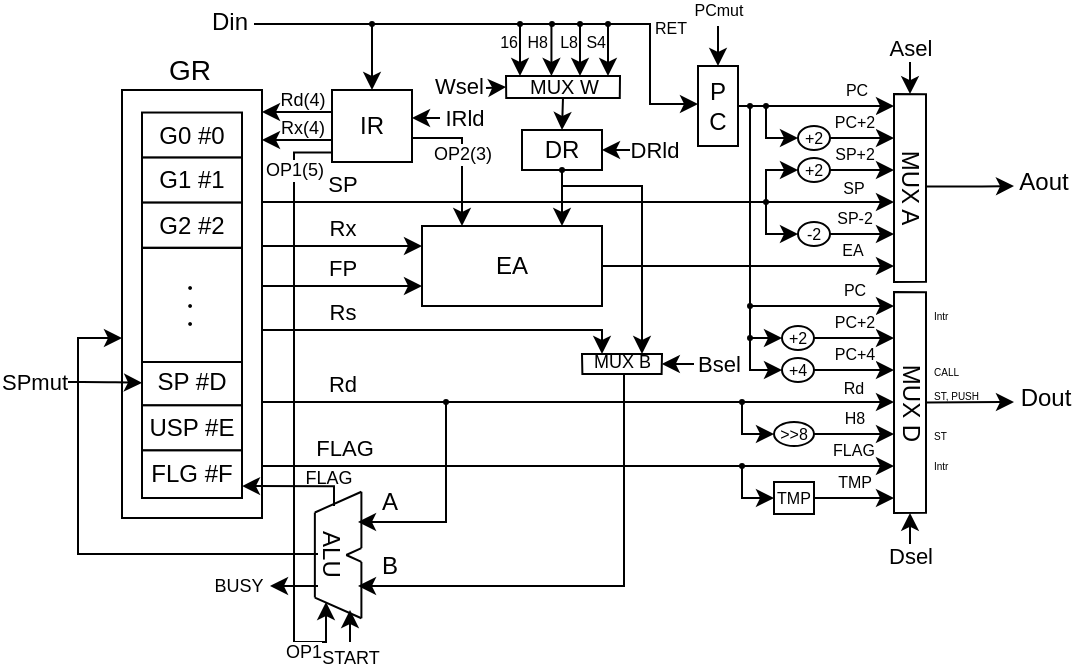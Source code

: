 <mxfile version="14.4.3" type="device" pages="2"><diagram id="JGr-Ll_8WcXBDww5d4Lf" name="ページ1"><mxGraphModel dx="419" dy="327" grid="1" gridSize="4" guides="0" tooltips="1" connect="1" arrows="1" fold="1" page="1" pageScale="1" pageWidth="827" pageHeight="1169" math="0" shadow="0"><root><mxCell id="0"/><mxCell id="1" parent="0"/><mxCell id="7TfIEcHyR4WkqJMDBWQ9-32" value="Rx" style="endArrow=classic;html=1;entryX=0;entryY=0.25;entryDx=0;entryDy=0;labelPosition=center;verticalLabelPosition=top;align=center;verticalAlign=bottom;" parent="1" target="7TfIEcHyR4WkqJMDBWQ9-31" edge="1"><mxGeometry width="50" height="50" relative="1" as="geometry"><mxPoint x="240" y="250" as="sourcePoint"/><mxPoint x="440" y="330" as="targetPoint"/><mxPoint as="offset"/></mxGeometry></mxCell><mxCell id="7TfIEcHyR4WkqJMDBWQ9-34" value="FP" style="endArrow=classic;html=1;entryX=0;entryY=0.25;entryDx=0;entryDy=0;labelPosition=center;verticalLabelPosition=top;align=center;verticalAlign=bottom;" parent="1" edge="1"><mxGeometry width="50" height="50" relative="1" as="geometry"><mxPoint x="240" y="270" as="sourcePoint"/><mxPoint x="320" y="270" as="targetPoint"/><mxPoint as="offset"/></mxGeometry></mxCell><mxCell id="6sDZGdnhDBnSBTQq4RhG-1" value="" style="shape=trapezoid;perimeter=trapezoidPerimeter;whiteSpace=wrap;html=1;fixedSize=1;rotation=-180;size=0.196;" parent="1" vertex="1"><mxGeometry x="400" y="304" width="40" height="10" as="geometry"/></mxCell><mxCell id="6sDZGdnhDBnSBTQq4RhG-2" value="Rs" style="endArrow=classic;html=1;edgeStyle=orthogonalEdgeStyle;rounded=0;labelPosition=center;verticalLabelPosition=top;align=center;verticalAlign=bottom;" parent="1" edge="1"><mxGeometry x="-0.56" width="50" height="50" relative="1" as="geometry"><mxPoint x="240" y="292" as="sourcePoint"/><mxPoint x="410" y="304" as="targetPoint"/><Array as="points"><mxPoint x="240" y="292"/><mxPoint x="410" y="292"/></Array><mxPoint as="offset"/></mxGeometry></mxCell><mxCell id="6sDZGdnhDBnSBTQq4RhG-3" value="IR" style="whiteSpace=wrap;html=1;" parent="1" vertex="1"><mxGeometry x="275" y="172" width="40" height="36" as="geometry"/></mxCell><mxCell id="6sDZGdnhDBnSBTQq4RhG-4" value="DR" style="whiteSpace=wrap;html=1;" parent="1" vertex="1"><mxGeometry x="370" y="192" width="40" height="20" as="geometry"/></mxCell><mxCell id="6sDZGdnhDBnSBTQq4RhG-9" value="" style="endArrow=classic;html=1;edgeStyle=orthogonalEdgeStyle;endFill=1;rounded=0;entryX=0.25;entryY=1;entryDx=0;entryDy=0;" parent="1" target="6sDZGdnhDBnSBTQq4RhG-1" edge="1"><mxGeometry width="50" height="50" relative="1" as="geometry"><mxPoint x="390" y="220" as="sourcePoint"/><mxPoint x="430" y="300" as="targetPoint"/><Array as="points"><mxPoint x="390" y="220"/><mxPoint x="430" y="220"/></Array></mxGeometry></mxCell><mxCell id="6sDZGdnhDBnSBTQq4RhG-11" value="" style="ellipse;whiteSpace=wrap;html=1;aspect=fixed;fillColor=#000000;" parent="1" vertex="1"><mxGeometry x="389" y="211" width="2" height="2" as="geometry"/></mxCell><mxCell id="6sDZGdnhDBnSBTQq4RhG-14" style="edgeStyle=orthogonalEdgeStyle;rounded=0;orthogonalLoop=1;jettySize=auto;html=1;exitX=0.5;exitY=0;exitDx=0;exitDy=0;entryX=0.5;entryY=0;entryDx=0;entryDy=0;endArrow=classic;endFill=1;" parent="1" source="6sDZGdnhDBnSBTQq4RhG-13" target="6sDZGdnhDBnSBTQq4RhG-4" edge="1"><mxGeometry relative="1" as="geometry"/></mxCell><mxCell id="6sDZGdnhDBnSBTQq4RhG-13" value="" style="shape=trapezoid;perimeter=trapezoidPerimeter;whiteSpace=wrap;html=1;fixedSize=1;rotation=-180;size=0.113;horizontal=1;" parent="1" vertex="1"><mxGeometry x="362" y="165" width="57" height="11" as="geometry"/></mxCell><mxCell id="lAbWM95DbC8HT0INhDK0-1" value="RET" style="endArrow=classic;html=1;edgeStyle=orthogonalEdgeStyle;rounded=0;endFill=1;fontSize=8;entryX=0;entryY=0.5;entryDx=0;entryDy=0;" parent="1" edge="1"><mxGeometry x="0.525" y="10" width="50" height="50" relative="1" as="geometry"><mxPoint x="236" y="139" as="sourcePoint"/><mxPoint x="458" y="179" as="targetPoint"/><Array as="points"><mxPoint x="434" y="139"/><mxPoint x="434" y="179"/></Array><mxPoint as="offset"/></mxGeometry></mxCell><mxCell id="lAbWM95DbC8HT0INhDK0-2" value="16" style="endArrow=classic;html=1;rounded=0;fontSize=8;labelPosition=left;verticalLabelPosition=middle;align=right;verticalAlign=middle;" parent="1" edge="1"><mxGeometry x="-0.36" width="50" height="50" relative="1" as="geometry"><mxPoint x="369" y="140" as="sourcePoint"/><mxPoint x="369" y="165" as="targetPoint"/><mxPoint as="offset"/></mxGeometry></mxCell><mxCell id="lAbWM95DbC8HT0INhDK0-3" value="L8" style="endArrow=classic;html=1;rounded=0;fontSize=8;labelPosition=left;verticalLabelPosition=middle;align=right;verticalAlign=middle;" parent="1" edge="1"><mxGeometry x="-0.36" width="50" height="50" relative="1" as="geometry"><mxPoint x="399" y="140" as="sourcePoint"/><mxPoint x="399" y="165" as="targetPoint"/><mxPoint as="offset"/></mxGeometry></mxCell><mxCell id="lAbWM95DbC8HT0INhDK0-4" value="S4" style="endArrow=classic;html=1;rounded=0;fontSize=8;labelPosition=left;verticalLabelPosition=middle;align=right;verticalAlign=middle;" parent="1" edge="1"><mxGeometry x="-0.36" width="50" height="50" relative="1" as="geometry"><mxPoint x="413" y="140" as="sourcePoint"/><mxPoint x="413" y="165" as="targetPoint"/><mxPoint as="offset"/></mxGeometry></mxCell><mxCell id="lAbWM95DbC8HT0INhDK0-5" value="H8" style="endArrow=classic;html=1;rounded=0;fontSize=8;labelPosition=left;verticalLabelPosition=middle;align=right;verticalAlign=middle;" parent="1" edge="1"><mxGeometry x="-0.36" y="-1" width="50" height="50" relative="1" as="geometry"><mxPoint x="384.72" y="140" as="sourcePoint"/><mxPoint x="384.72" y="165" as="targetPoint"/><mxPoint as="offset"/></mxGeometry></mxCell><mxCell id="lAbWM95DbC8HT0INhDK0-7" value="" style="ellipse;whiteSpace=wrap;html=1;aspect=fixed;fillColor=#000000;" parent="1" vertex="1"><mxGeometry x="384" y="138" width="2" height="2" as="geometry"/></mxCell><mxCell id="lAbWM95DbC8HT0INhDK0-8" value="" style="ellipse;whiteSpace=wrap;html=1;aspect=fixed;fillColor=#000000;" parent="1" vertex="1"><mxGeometry x="368" y="138" width="2" height="2" as="geometry"/></mxCell><mxCell id="lAbWM95DbC8HT0INhDK0-9" value="" style="ellipse;whiteSpace=wrap;html=1;aspect=fixed;fillColor=#000000;" parent="1" vertex="1"><mxGeometry x="398" y="138" width="2" height="2" as="geometry"/></mxCell><mxCell id="lAbWM95DbC8HT0INhDK0-10" value="" style="ellipse;whiteSpace=wrap;html=1;aspect=fixed;fillColor=#000000;" parent="1" vertex="1"><mxGeometry x="412" y="138" width="2" height="2" as="geometry"/></mxCell><mxCell id="lAbWM95DbC8HT0INhDK0-11" value="" style="endArrow=classic;html=1;rounded=0;fontSize=8;labelPosition=left;verticalLabelPosition=middle;align=right;verticalAlign=middle;entryX=0.5;entryY=0;entryDx=0;entryDy=0;" parent="1" edge="1" target="6sDZGdnhDBnSBTQq4RhG-3"><mxGeometry x="-0.36" width="50" height="50" relative="1" as="geometry"><mxPoint x="295" y="140" as="sourcePoint"/><mxPoint x="295" y="152" as="targetPoint"/><mxPoint as="offset"/></mxGeometry></mxCell><mxCell id="lAbWM95DbC8HT0INhDK0-12" value="" style="ellipse;whiteSpace=wrap;html=1;aspect=fixed;fillColor=#000000;" parent="1" vertex="1"><mxGeometry x="294" y="138" width="2" height="2" as="geometry"/></mxCell><mxCell id="lAbWM95DbC8HT0INhDK0-13" value="PCmut" style="endArrow=classic;html=1;fontSize=8;labelPosition=center;verticalLabelPosition=top;align=center;verticalAlign=bottom;" parent="1" edge="1"><mxGeometry x="-1" width="50" height="50" relative="1" as="geometry"><mxPoint x="468" y="140" as="sourcePoint"/><mxPoint x="468" y="160" as="targetPoint"/><mxPoint as="offset"/></mxGeometry></mxCell><mxCell id="lAbWM95DbC8HT0INhDK0-15" value="PC" style="endArrow=classic;html=1;rounded=0;fontSize=8;labelPosition=center;verticalLabelPosition=top;align=center;verticalAlign=bottom;" parent="1" edge="1"><mxGeometry x="0.525" width="50" height="50" relative="1" as="geometry"><mxPoint x="476" y="180" as="sourcePoint"/><mxPoint x="556" y="180" as="targetPoint"/><mxPoint as="offset"/></mxGeometry></mxCell><mxCell id="lAbWM95DbC8HT0INhDK0-16" value="MUX A" style="shape=trapezoid;perimeter=trapezoidPerimeter;whiteSpace=wrap;html=1;fixedSize=1;rotation=90;size=0.103;" parent="1" vertex="1"><mxGeometry x="517" y="213" width="94" height="16" as="geometry"/></mxCell><mxCell id="lAbWM95DbC8HT0INhDK0-17" value="" style="endArrow=classic;html=1;rounded=0;fontSize=8;labelPosition=center;verticalLabelPosition=top;align=center;verticalAlign=bottom;edgeStyle=orthogonalEdgeStyle;" parent="1" edge="1"><mxGeometry x="-0.15" width="50" height="50" relative="1" as="geometry"><mxPoint x="492" y="180" as="sourcePoint"/><mxPoint x="508" y="196" as="targetPoint"/><mxPoint as="offset"/><Array as="points"><mxPoint x="492" y="196"/></Array></mxGeometry></mxCell><mxCell id="lAbWM95DbC8HT0INhDK0-27" value="OP2(3)" style="endArrow=classic;html=1;edgeStyle=orthogonalEdgeStyle;rounded=0;fontSize=9;" parent="1" edge="1"><mxGeometry x="0.234" width="50" height="50" relative="1" as="geometry"><mxPoint x="340" y="196" as="sourcePoint"/><mxPoint x="340" y="240" as="targetPoint"/><Array as="points"><mxPoint x="315" y="196"/><mxPoint x="340" y="196"/></Array><mxPoint as="offset"/></mxGeometry></mxCell><mxCell id="lAbWM95DbC8HT0INhDK0-28" value="" style="endArrow=classic;html=1;" parent="1" edge="1"><mxGeometry width="50" height="50" relative="1" as="geometry"><mxPoint x="390" y="212" as="sourcePoint"/><mxPoint x="390" y="240" as="targetPoint"/></mxGeometry></mxCell><mxCell id="lAbWM95DbC8HT0INhDK0-29" value="" style="ellipse;whiteSpace=wrap;html=1;aspect=fixed;fillColor=#000000;" parent="1" vertex="1"><mxGeometry x="491" y="179" width="2" height="2" as="geometry"/></mxCell><mxCell id="lAbWM95DbC8HT0INhDK0-35" value="PC+2" style="endArrow=classic;html=1;fontSize=8;rounded=0;edgeStyle=orthogonalEdgeStyle;labelPosition=center;verticalLabelPosition=top;align=center;verticalAlign=bottom;" parent="1" edge="1"><mxGeometry x="-0.111" width="50" height="50" relative="1" as="geometry"><mxPoint x="520" y="196" as="sourcePoint"/><mxPoint x="556" y="196" as="targetPoint"/><Array as="points"><mxPoint x="544" y="196"/><mxPoint x="544" y="196"/></Array><mxPoint as="offset"/></mxGeometry></mxCell><mxCell id="lAbWM95DbC8HT0INhDK0-18" value="+2" style="ellipse;whiteSpace=wrap;html=1;fontSize=8;" parent="1" vertex="1"><mxGeometry x="508" y="190" width="16" height="12" as="geometry"/></mxCell><mxCell id="lAbWM95DbC8HT0INhDK0-37" value="" style="endArrow=classic;html=1;rounded=0;fontSize=8;labelPosition=center;verticalLabelPosition=top;align=center;verticalAlign=bottom;edgeStyle=orthogonalEdgeStyle;" parent="1" edge="1"><mxGeometry x="-0.15" width="50" height="50" relative="1" as="geometry"><mxPoint x="492" y="228" as="sourcePoint"/><mxPoint x="508" y="244" as="targetPoint"/><mxPoint as="offset"/><Array as="points"><mxPoint x="492" y="244"/></Array></mxGeometry></mxCell><mxCell id="lAbWM95DbC8HT0INhDK0-38" value="" style="ellipse;whiteSpace=wrap;html=1;aspect=fixed;fillColor=#000000;" parent="1" vertex="1"><mxGeometry x="491" y="227" width="2" height="2" as="geometry"/></mxCell><mxCell id="lAbWM95DbC8HT0INhDK0-39" value="SP-2" style="endArrow=classic;html=1;fontSize=8;rounded=0;edgeStyle=orthogonalEdgeStyle;labelPosition=center;verticalLabelPosition=top;align=center;verticalAlign=bottom;" parent="1" edge="1"><mxGeometry x="0.231" y="-5" width="50" height="50" relative="1" as="geometry"><mxPoint x="517" y="244" as="sourcePoint"/><mxPoint x="556" y="244" as="targetPoint"/><Array as="points"><mxPoint x="541" y="244"/><mxPoint x="541" y="244"/></Array><mxPoint x="-5" y="-5" as="offset"/></mxGeometry></mxCell><mxCell id="lAbWM95DbC8HT0INhDK0-40" value="-2" style="ellipse;whiteSpace=wrap;html=1;fontSize=8;" parent="1" vertex="1"><mxGeometry x="508" y="238" width="16" height="12" as="geometry"/></mxCell><mxCell id="lAbWM95DbC8HT0INhDK0-41" value="" style="group" parent="1" vertex="1" connectable="0"><mxGeometry x="236" y="217" width="316" height="11" as="geometry"/></mxCell><mxCell id="lAbWM95DbC8HT0INhDK0-24" value="SP" style="endArrow=classic;html=1;labelPosition=center;verticalLabelPosition=top;align=center;verticalAlign=bottom;" parent="lAbWM95DbC8HT0INhDK0-41" edge="1"><mxGeometry x="-0.725" width="50" height="50" relative="1" as="geometry"><mxPoint y="11" as="sourcePoint"/><mxPoint x="320" y="11" as="targetPoint"/><mxPoint as="offset"/></mxGeometry></mxCell><mxCell id="lAbWM95DbC8HT0INhDK0-36" value="SP" style="text;html=1;strokeColor=none;fillColor=none;align=center;verticalAlign=middle;whiteSpace=wrap;rounded=0;fontSize=8;" parent="lAbWM95DbC8HT0INhDK0-41" vertex="1"><mxGeometry x="292" width="16" height="8" as="geometry"/></mxCell><mxCell id="lAbWM95DbC8HT0INhDK0-42" value="EA" style="endArrow=classic;html=1;labelPosition=center;verticalLabelPosition=top;align=center;verticalAlign=bottom;fontSize=8;" parent="1" edge="1"><mxGeometry x="0.716" width="50" height="50" relative="1" as="geometry"><mxPoint x="408" y="260" as="sourcePoint"/><mxPoint x="556" y="260" as="targetPoint"/><mxPoint as="offset"/></mxGeometry></mxCell><mxCell id="7TfIEcHyR4WkqJMDBWQ9-31" value="EA" style="whiteSpace=wrap;html=1;" parent="1" vertex="1"><mxGeometry x="320" y="240" width="90" height="40" as="geometry"/></mxCell><mxCell id="lAbWM95DbC8HT0INhDK0-43" value="Rd" style="endArrow=classic;html=1;edgeStyle=orthogonalEdgeStyle;rounded=0;labelPosition=center;verticalLabelPosition=top;align=center;verticalAlign=bottom;" parent="1" edge="1"><mxGeometry x="-0.747" width="50" height="50" relative="1" as="geometry"><mxPoint x="240" y="328" as="sourcePoint"/><mxPoint x="556" y="328" as="targetPoint"/><Array as="points"><mxPoint x="240" y="328"/><mxPoint x="410" y="328"/></Array><mxPoint as="offset"/></mxGeometry></mxCell><mxCell id="lAbWM95DbC8HT0INhDK0-44" value="" style="ellipse;whiteSpace=wrap;html=1;aspect=fixed;fillColor=#000000;" parent="1" vertex="1"><mxGeometry x="331" y="327" width="2" height="2" as="geometry"/></mxCell><mxCell id="lAbWM95DbC8HT0INhDK0-88" value="" style="edgeStyle=orthogonalEdgeStyle;rounded=0;orthogonalLoop=1;jettySize=auto;html=1;labelBackgroundColor=none;fontSize=7;labelPosition=right;verticalLabelPosition=middle;align=left;verticalAlign=middle;" parent="1" source="lAbWM95DbC8HT0INhDK0-45" edge="1"><mxGeometry x="1" relative="1" as="geometry"><mxPoint x="616" y="328" as="targetPoint"/><Array as="points"><mxPoint x="600" y="328"/></Array><mxPoint as="offset"/></mxGeometry></mxCell><mxCell id="lAbWM95DbC8HT0INhDK0-45" value="MUX D" style="shape=trapezoid;perimeter=trapezoidPerimeter;whiteSpace=wrap;html=1;fixedSize=1;rotation=90;size=0.103;" parent="1" vertex="1"><mxGeometry x="508.75" y="320.25" width="110.5" height="16" as="geometry"/></mxCell><mxCell id="6sDZGdnhDBnSBTQq4RhG-5" value="P&lt;br&gt;C" style="whiteSpace=wrap;html=1;" parent="1" vertex="1"><mxGeometry x="458" y="160" width="20" height="40" as="geometry"/></mxCell><mxCell id="lAbWM95DbC8HT0INhDK0-47" value="FLAG" style="endArrow=classic;html=1;edgeStyle=orthogonalEdgeStyle;rounded=0;labelPosition=center;verticalLabelPosition=top;align=center;verticalAlign=bottom;" parent="1" edge="1"><mxGeometry x="-0.741" width="50" height="50" relative="1" as="geometry"><mxPoint x="240" y="360" as="sourcePoint"/><mxPoint x="556" y="360" as="targetPoint"/><Array as="points"><mxPoint x="240" y="360"/><mxPoint x="410" y="360"/></Array><mxPoint as="offset"/></mxGeometry></mxCell><mxCell id="lAbWM95DbC8HT0INhDK0-48" value="PC" style="endArrow=classic;html=1;rounded=0;fontSize=8;labelPosition=center;verticalLabelPosition=top;align=center;verticalAlign=bottom;edgeStyle=orthogonalEdgeStyle;" parent="1" edge="1"><mxGeometry x="0.767" width="50" height="50" relative="1" as="geometry"><mxPoint x="484" y="180" as="sourcePoint"/><mxPoint x="556" y="280" as="targetPoint"/><mxPoint as="offset"/><Array as="points"><mxPoint x="484" y="280"/></Array></mxGeometry></mxCell><mxCell id="lAbWM95DbC8HT0INhDK0-49" value="" style="ellipse;whiteSpace=wrap;html=1;aspect=fixed;fillColor=#000000;" parent="1" vertex="1"><mxGeometry x="483" y="179" width="2" height="2" as="geometry"/></mxCell><mxCell id="lAbWM95DbC8HT0INhDK0-50" value="" style="endArrow=classic;html=1;rounded=0;fontSize=8;labelPosition=center;verticalLabelPosition=top;align=center;verticalAlign=bottom;edgeStyle=orthogonalEdgeStyle;" parent="1" edge="1"><mxGeometry x="-0.15" width="50" height="50" relative="1" as="geometry"><mxPoint x="484" y="296" as="sourcePoint"/><mxPoint x="500" y="312" as="targetPoint"/><mxPoint as="offset"/><Array as="points"><mxPoint x="484" y="312"/></Array></mxGeometry></mxCell><mxCell id="lAbWM95DbC8HT0INhDK0-51" value="" style="ellipse;whiteSpace=wrap;html=1;aspect=fixed;fillColor=#000000;" parent="1" vertex="1"><mxGeometry x="483" y="295" width="2" height="2" as="geometry"/></mxCell><mxCell id="lAbWM95DbC8HT0INhDK0-52" value="PC+4" style="endArrow=classic;html=1;fontSize=8;rounded=0;edgeStyle=orthogonalEdgeStyle;labelPosition=center;verticalLabelPosition=top;align=center;verticalAlign=bottom;" parent="1" edge="1"><mxGeometry x="0.4" y="-8" width="50" height="50" relative="1" as="geometry"><mxPoint x="516" y="312" as="sourcePoint"/><mxPoint x="556" y="312" as="targetPoint"/><Array as="points"><mxPoint x="544" y="312"/><mxPoint x="544" y="312"/></Array><mxPoint x="-8" y="-8" as="offset"/></mxGeometry></mxCell><mxCell id="lAbWM95DbC8HT0INhDK0-53" value="+4" style="ellipse;whiteSpace=wrap;html=1;fontSize=8;" parent="1" vertex="1"><mxGeometry x="500" y="306" width="16" height="12" as="geometry"/></mxCell><mxCell id="lAbWM95DbC8HT0INhDK0-54" value="Rd" style="text;html=1;strokeColor=none;fillColor=none;align=center;verticalAlign=middle;whiteSpace=wrap;rounded=0;fontSize=8;" parent="1" vertex="1"><mxGeometry x="530" y="317" width="12" height="8" as="geometry"/></mxCell><mxCell id="lAbWM95DbC8HT0INhDK0-55" value="" style="endArrow=classic;html=1;rounded=0;fontSize=8;labelPosition=center;verticalLabelPosition=top;align=center;verticalAlign=bottom;edgeStyle=orthogonalEdgeStyle;entryX=0;entryY=0.5;entryDx=0;entryDy=0;" parent="1" target="lAbWM95DbC8HT0INhDK0-58" edge="1"><mxGeometry x="-0.15" width="50" height="50" relative="1" as="geometry"><mxPoint x="480" y="328" as="sourcePoint"/><mxPoint x="492" y="344" as="targetPoint"/><mxPoint as="offset"/><Array as="points"><mxPoint x="480" y="344"/></Array></mxGeometry></mxCell><mxCell id="lAbWM95DbC8HT0INhDK0-56" value="" style="ellipse;whiteSpace=wrap;html=1;aspect=fixed;fillColor=#000000;" parent="1" vertex="1"><mxGeometry x="479" y="327" width="2" height="2" as="geometry"/></mxCell><mxCell id="lAbWM95DbC8HT0INhDK0-57" value="H8" style="endArrow=classic;html=1;fontSize=8;rounded=0;edgeStyle=orthogonalEdgeStyle;labelPosition=center;verticalLabelPosition=top;align=center;verticalAlign=bottom;labelBackgroundColor=none;" parent="1" edge="1"><mxGeometry x="0.4" y="-8" width="50" height="50" relative="1" as="geometry"><mxPoint x="516" y="344" as="sourcePoint"/><mxPoint x="556" y="344" as="targetPoint"/><Array as="points"><mxPoint x="544" y="344"/><mxPoint x="544" y="344"/></Array><mxPoint x="-8" y="-8" as="offset"/></mxGeometry></mxCell><mxCell id="lAbWM95DbC8HT0INhDK0-58" value="&amp;gt;&amp;gt;8" style="ellipse;whiteSpace=wrap;html=1;fontSize=8;" parent="1" vertex="1"><mxGeometry x="496" y="338" width="20" height="12" as="geometry"/></mxCell><mxCell id="lAbWM95DbC8HT0INhDK0-59" value="FLAG" style="text;html=1;strokeColor=none;fillColor=none;align=center;verticalAlign=middle;whiteSpace=wrap;rounded=0;fontSize=8;" parent="1" vertex="1"><mxGeometry x="530" y="348" width="12" height="8" as="geometry"/></mxCell><mxCell id="lAbWM95DbC8HT0INhDK0-60" value="" style="endArrow=classic;html=1;fontSize=8;rounded=0;edgeStyle=orthogonalEdgeStyle;" parent="1" edge="1"><mxGeometry width="50" height="50" relative="1" as="geometry"><mxPoint x="332" y="328" as="sourcePoint"/><mxPoint x="288" y="388" as="targetPoint"/><Array as="points"><mxPoint x="332" y="328"/><mxPoint x="332" y="440"/></Array></mxGeometry></mxCell><mxCell id="lAbWM95DbC8HT0INhDK0-63" value="" style="endArrow=classic;html=1;fontSize=8;rounded=0;edgeStyle=orthogonalEdgeStyle;" parent="1" edge="1"><mxGeometry width="50" height="50" relative="1" as="geometry"><mxPoint x="421" y="314" as="sourcePoint"/><mxPoint x="288" y="420" as="targetPoint"/><Array as="points"><mxPoint x="421" y="420"/></Array></mxGeometry></mxCell><mxCell id="lAbWM95DbC8HT0INhDK0-64" value="" style="endArrow=classic;html=1;fontSize=8;rounded=0;edgeStyle=orthogonalEdgeStyle;" parent="1" edge="1"><mxGeometry width="50" height="50" relative="1" as="geometry"><mxPoint x="268" y="404" as="sourcePoint"/><mxPoint x="170" y="296" as="targetPoint"/><Array as="points"><mxPoint x="148" y="404"/><mxPoint x="148" y="296"/></Array></mxGeometry></mxCell><mxCell id="lAbWM95DbC8HT0INhDK0-26" value="" style="group" parent="1" vertex="1" connectable="0"><mxGeometry x="170" y="172" width="130" height="214" as="geometry"/></mxCell><mxCell id="7TfIEcHyR4WkqJMDBWQ9-30" value="" style="whiteSpace=wrap;html=1;" parent="lAbWM95DbC8HT0INhDK0-26" vertex="1"><mxGeometry width="70" height="214" as="geometry"/></mxCell><mxCell id="7TfIEcHyR4WkqJMDBWQ9-3" value="G0 #0" style="whiteSpace=wrap;html=1;" parent="lAbWM95DbC8HT0INhDK0-26" vertex="1"><mxGeometry x="10" y="11.263" width="50" height="22.526" as="geometry"/></mxCell><mxCell id="7TfIEcHyR4WkqJMDBWQ9-5" value="G1 #1" style="whiteSpace=wrap;html=1;" parent="lAbWM95DbC8HT0INhDK0-26" vertex="1"><mxGeometry x="10" y="33.789" width="50" height="22.526" as="geometry"/></mxCell><mxCell id="7TfIEcHyR4WkqJMDBWQ9-6" value="G2 #2" style="whiteSpace=wrap;html=1;" parent="lAbWM95DbC8HT0INhDK0-26" vertex="1"><mxGeometry x="10" y="56.316" width="50" height="22.526" as="geometry"/></mxCell><mxCell id="7TfIEcHyR4WkqJMDBWQ9-7" value="SP #D" style="whiteSpace=wrap;html=1;" parent="lAbWM95DbC8HT0INhDK0-26" vertex="1"><mxGeometry x="10" y="135.158" width="50" height="22.526" as="geometry"/></mxCell><mxCell id="7TfIEcHyR4WkqJMDBWQ9-8" value="USP #E" style="whiteSpace=wrap;html=1;" parent="lAbWM95DbC8HT0INhDK0-26" vertex="1"><mxGeometry x="10" y="157.684" width="50" height="22.526" as="geometry"/></mxCell><mxCell id="7TfIEcHyR4WkqJMDBWQ9-9" value="FLG #F" style="whiteSpace=wrap;html=1;" parent="lAbWM95DbC8HT0INhDK0-26" vertex="1"><mxGeometry x="10" y="180.21" width="50" height="23.79" as="geometry"/></mxCell><mxCell id="N1yM6I26gNpgGnRYJVIC-14" value="・・・" style="rounded=0;whiteSpace=wrap;html=1;fontSize=9;horizontal=0;" vertex="1" parent="lAbWM95DbC8HT0INhDK0-26"><mxGeometry x="10" y="78.99" width="50" height="57.01" as="geometry"/></mxCell><mxCell id="N1yM6I26gNpgGnRYJVIC-16" value="Rx(4)" style="endArrow=classic;html=1;labelBackgroundColor=none;fontSize=9;exitX=0;exitY=0.5;exitDx=0;exitDy=0;" edge="1" parent="lAbWM95DbC8HT0INhDK0-26"><mxGeometry x="-0.143" y="-6" width="50" height="50" relative="1" as="geometry"><mxPoint x="105" y="25" as="sourcePoint"/><mxPoint x="70" y="25" as="targetPoint"/><mxPoint as="offset"/></mxGeometry></mxCell><mxCell id="lAbWM95DbC8HT0INhDK0-69" value="" style="endArrow=classic;html=1;rounded=0;fontSize=8;labelPosition=center;verticalLabelPosition=top;align=center;verticalAlign=bottom;edgeStyle=orthogonalEdgeStyle;" parent="1" edge="1"><mxGeometry x="-0.15" width="50" height="50" relative="1" as="geometry"><mxPoint x="492" y="228" as="sourcePoint"/><mxPoint x="508" y="212" as="targetPoint"/><mxPoint as="offset"/><Array as="points"><mxPoint x="492" y="212"/></Array></mxGeometry></mxCell><mxCell id="lAbWM95DbC8HT0INhDK0-71" value="SP+2" style="endArrow=classic;html=1;fontSize=8;rounded=0;edgeStyle=orthogonalEdgeStyle;labelPosition=center;verticalLabelPosition=top;align=center;verticalAlign=bottom;" parent="1" edge="1"><mxGeometry x="0.231" y="-5" width="50" height="50" relative="1" as="geometry"><mxPoint x="517" y="212" as="sourcePoint"/><mxPoint x="556" y="212" as="targetPoint"/><Array as="points"><mxPoint x="541" y="212"/><mxPoint x="541" y="212"/></Array><mxPoint x="-5" y="-5" as="offset"/></mxGeometry></mxCell><mxCell id="lAbWM95DbC8HT0INhDK0-72" value="+2" style="ellipse;whiteSpace=wrap;html=1;fontSize=8;" parent="1" vertex="1"><mxGeometry x="508" y="206" width="16" height="12" as="geometry"/></mxCell><mxCell id="lAbWM95DbC8HT0INhDK0-73" value="" style="endArrow=classic;html=1;rounded=0;fontSize=8;labelPosition=center;verticalLabelPosition=top;align=center;verticalAlign=bottom;edgeStyle=orthogonalEdgeStyle;" parent="1" edge="1"><mxGeometry x="-0.15" width="50" height="50" relative="1" as="geometry"><mxPoint x="484" y="280" as="sourcePoint"/><mxPoint x="500" y="296" as="targetPoint"/><mxPoint as="offset"/><Array as="points"><mxPoint x="484" y="296"/></Array></mxGeometry></mxCell><mxCell id="lAbWM95DbC8HT0INhDK0-74" value="" style="ellipse;whiteSpace=wrap;html=1;aspect=fixed;fillColor=#000000;" parent="1" vertex="1"><mxGeometry x="483" y="279" width="2" height="2" as="geometry"/></mxCell><mxCell id="lAbWM95DbC8HT0INhDK0-75" value="PC+2" style="endArrow=classic;html=1;fontSize=8;rounded=0;edgeStyle=orthogonalEdgeStyle;labelPosition=center;verticalLabelPosition=top;align=center;verticalAlign=bottom;" parent="1" edge="1"><mxGeometry x="0.4" y="-8" width="50" height="50" relative="1" as="geometry"><mxPoint x="516" y="296" as="sourcePoint"/><mxPoint x="556" y="296" as="targetPoint"/><Array as="points"><mxPoint x="544" y="296"/><mxPoint x="544" y="296"/></Array><mxPoint x="-8" y="-8" as="offset"/></mxGeometry></mxCell><mxCell id="lAbWM95DbC8HT0INhDK0-76" value="+2" style="ellipse;whiteSpace=wrap;html=1;fontSize=8;" parent="1" vertex="1"><mxGeometry x="500" y="290" width="16" height="12" as="geometry"/></mxCell><mxCell id="lAbWM95DbC8HT0INhDK0-77" value="" style="endArrow=classic;html=1;rounded=0;fontSize=8;labelPosition=center;verticalLabelPosition=top;align=center;verticalAlign=bottom;edgeStyle=orthogonalEdgeStyle;entryX=0;entryY=0.5;entryDx=0;entryDy=0;" parent="1" edge="1"><mxGeometry x="-0.15" width="50" height="50" relative="1" as="geometry"><mxPoint x="480" y="360" as="sourcePoint"/><mxPoint x="496" y="376" as="targetPoint"/><mxPoint as="offset"/><Array as="points"><mxPoint x="480" y="376"/></Array></mxGeometry></mxCell><mxCell id="lAbWM95DbC8HT0INhDK0-78" value="" style="ellipse;whiteSpace=wrap;html=1;aspect=fixed;fillColor=#000000;" parent="1" vertex="1"><mxGeometry x="479" y="359" width="2" height="2" as="geometry"/></mxCell><mxCell id="lAbWM95DbC8HT0INhDK0-79" value="TMP" style="endArrow=classic;html=1;fontSize=8;rounded=0;edgeStyle=orthogonalEdgeStyle;labelPosition=center;verticalLabelPosition=top;align=center;verticalAlign=bottom;labelBackgroundColor=none;" parent="1" edge="1"><mxGeometry x="0.4" y="-8" width="50" height="50" relative="1" as="geometry"><mxPoint x="516" y="376" as="sourcePoint"/><mxPoint x="556" y="376" as="targetPoint"/><Array as="points"><mxPoint x="544" y="376"/><mxPoint x="544" y="376"/></Array><mxPoint x="-8" y="-8" as="offset"/></mxGeometry></mxCell><mxCell id="lAbWM95DbC8HT0INhDK0-81" value="TMP" style="rounded=0;whiteSpace=wrap;html=1;fontSize=8;horizontal=1;" parent="1" vertex="1"><mxGeometry x="496" y="368" width="20" height="16" as="geometry"/></mxCell><mxCell id="lAbWM95DbC8HT0INhDK0-84" value="&lt;p style=&quot;line-height: 140% ; font-size: 5px&quot;&gt;Intr&lt;br style=&quot;font-size: 5px&quot;&gt;&lt;br style=&quot;font-size: 5px&quot;&gt;&lt;br style=&quot;font-size: 5px&quot;&gt;&lt;br style=&quot;font-size: 5px&quot;&gt;CALL&lt;/p&gt;&lt;p style=&quot;line-height: 150% ; font-size: 5px&quot;&gt;&lt;span style=&quot;font-size: 5px&quot;&gt;ST, PUSH&lt;/span&gt;&lt;/p&gt;&lt;p style=&quot;line-height: 150% ; font-size: 5px&quot;&gt;&lt;br style=&quot;font-size: 5px&quot;&gt;&lt;span style=&quot;font-size: 5px&quot;&gt;ST&lt;/span&gt;&lt;br style=&quot;font-size: 5px&quot;&gt;&lt;br style=&quot;font-size: 5px&quot;&gt;&lt;span style=&quot;font-size: 5px&quot;&gt;Intr&lt;/span&gt;&lt;/p&gt;" style="text;html=1;strokeColor=none;fillColor=none;align=left;verticalAlign=top;whiteSpace=wrap;rounded=0;fontSize=5;spacing=0;" parent="1" vertex="1"><mxGeometry x="576" y="272" width="36" height="112" as="geometry"/></mxCell><mxCell id="YvI756qhxBnF5AbZP2eW-1" value="Din" style="text;html=1;strokeColor=none;fillColor=none;align=center;verticalAlign=middle;whiteSpace=wrap;rounded=0;" parent="1" vertex="1"><mxGeometry x="204" y="128" width="40" height="20" as="geometry"/></mxCell><mxCell id="7TfIEcHyR4WkqJMDBWQ9-20" value="" style="group;rotation=90;" parent="1" vertex="1" connectable="0"><mxGeometry x="268" y="384" width="64" height="23" as="geometry"/></mxCell><mxCell id="7TfIEcHyR4WkqJMDBWQ9-21" value="" style="endArrow=none;html=1;" parent="7TfIEcHyR4WkqJMDBWQ9-20" edge="1"><mxGeometry width="50" height="50" relative="1" as="geometry"><mxPoint x="21.7" y="-11.117" as="sourcePoint"/><mxPoint x="21.7" y="17.058" as="targetPoint"/></mxGeometry></mxCell><mxCell id="7TfIEcHyR4WkqJMDBWQ9-22" value="" style="endArrow=none;html=1;" parent="7TfIEcHyR4WkqJMDBWQ9-20" edge="1"><mxGeometry width="50" height="50" relative="1" as="geometry"><mxPoint x="21.7" y="23.958" as="sourcePoint"/><mxPoint x="21.7" y="52.133" as="targetPoint"/></mxGeometry></mxCell><mxCell id="7TfIEcHyR4WkqJMDBWQ9-23" value="" style="endArrow=none;html=1;" parent="7TfIEcHyR4WkqJMDBWQ9-20" edge="1"><mxGeometry width="50" height="50" relative="1" as="geometry"><mxPoint x="21.7" y="17.058" as="sourcePoint"/><mxPoint x="14.137" y="20.508" as="targetPoint"/></mxGeometry></mxCell><mxCell id="7TfIEcHyR4WkqJMDBWQ9-24" value="" style="endArrow=none;html=1;" parent="7TfIEcHyR4WkqJMDBWQ9-20" edge="1"><mxGeometry width="50" height="50" relative="1" as="geometry"><mxPoint x="21.7" y="23.958" as="sourcePoint"/><mxPoint x="14.137" y="20.508" as="targetPoint"/></mxGeometry></mxCell><mxCell id="7TfIEcHyR4WkqJMDBWQ9-25" value="" style="endArrow=none;html=1;" parent="7TfIEcHyR4WkqJMDBWQ9-20" edge="1"><mxGeometry width="50" height="50" relative="1" as="geometry"><mxPoint x="-1.572" y="-0.767" as="sourcePoint"/><mxPoint x="21.7" y="-11.117" as="targetPoint"/></mxGeometry></mxCell><mxCell id="7TfIEcHyR4WkqJMDBWQ9-26" value="" style="endArrow=none;html=1;" parent="7TfIEcHyR4WkqJMDBWQ9-20" edge="1"><mxGeometry width="50" height="50" relative="1" as="geometry"><mxPoint x="-1.572" y="41.783" as="sourcePoint"/><mxPoint x="21.7" y="52.133" as="targetPoint"/></mxGeometry></mxCell><mxCell id="7TfIEcHyR4WkqJMDBWQ9-27" value="" style="endArrow=none;html=1;" parent="7TfIEcHyR4WkqJMDBWQ9-20" edge="1"><mxGeometry width="50" height="50" relative="1" as="geometry"><mxPoint x="-1.572" y="-0.767" as="sourcePoint"/><mxPoint x="-1.572" y="41.783" as="targetPoint"/></mxGeometry></mxCell><mxCell id="7TfIEcHyR4WkqJMDBWQ9-28" value="ALU" style="text;html=1;align=center;verticalAlign=middle;whiteSpace=wrap;rounded=0;rotation=90;" parent="7TfIEcHyR4WkqJMDBWQ9-20" vertex="1"><mxGeometry x="-0.991" y="16.483" width="14.222" height="7.667" as="geometry"/></mxCell><mxCell id="YvI756qhxBnF5AbZP2eW-4" value="&lt;font style=&quot;font-size: 9px&quot;&gt;FLAG&lt;/font&gt;" style="endArrow=classic;html=1;edgeStyle=orthogonalEdgeStyle;rounded=0;labelBackgroundColor=none;entryX=1;entryY=0.75;entryDx=0;entryDy=0;" parent="1" target="7TfIEcHyR4WkqJMDBWQ9-9" edge="1"><mxGeometry x="-0.526" y="-5" width="50" height="50" relative="1" as="geometry"><mxPoint x="276" y="380" as="sourcePoint"/><mxPoint x="236" y="360" as="targetPoint"/><Array as="points"><mxPoint x="276" y="370"/></Array><mxPoint as="offset"/></mxGeometry></mxCell><mxCell id="YvI756qhxBnF5AbZP2eW-7" value="" style="edgeStyle=orthogonalEdgeStyle;rounded=0;orthogonalLoop=1;jettySize=auto;html=1;labelBackgroundColor=none;fontSize=7;labelPosition=right;verticalLabelPosition=middle;align=left;verticalAlign=middle;" parent="1" edge="1"><mxGeometry x="1" relative="1" as="geometry"><mxPoint x="616" y="220" as="targetPoint"/><Array as="points"><mxPoint x="600" y="220"/></Array><mxPoint as="offset"/><mxPoint x="572" y="220.194" as="sourcePoint"/></mxGeometry></mxCell><mxCell id="YvI756qhxBnF5AbZP2eW-8" value="MUX W" style="text;html=1;fontSize=10;verticalAlign=middle;" parent="1" vertex="1"><mxGeometry x="372" y="163" width="40" height="13" as="geometry"/></mxCell><mxCell id="YvI756qhxBnF5AbZP2eW-9" value="Aout" style="text;html=1;strokeColor=none;fillColor=none;align=center;verticalAlign=middle;whiteSpace=wrap;rounded=0;" parent="1" vertex="1"><mxGeometry x="611" y="208" width="40" height="20" as="geometry"/></mxCell><mxCell id="YvI756qhxBnF5AbZP2eW-11" value="Dout" style="text;html=1;strokeColor=none;fillColor=none;align=center;verticalAlign=middle;whiteSpace=wrap;rounded=0;" parent="1" vertex="1"><mxGeometry x="612" y="316" width="40" height="20" as="geometry"/></mxCell><mxCell id="YvI756qhxBnF5AbZP2eW-12" value="MUX B" style="text;html=1;fontSize=9;verticalAlign=middle;" parent="1" vertex="1"><mxGeometry x="404" y="303" width="32" height="10" as="geometry"/></mxCell><mxCell id="YvI756qhxBnF5AbZP2eW-13" value="GR" style="text;html=1;strokeColor=none;fillColor=none;align=center;verticalAlign=middle;whiteSpace=wrap;rounded=0;fontSize=14;" parent="1" vertex="1"><mxGeometry x="184" y="152" width="40" height="20" as="geometry"/></mxCell><mxCell id="YvI756qhxBnF5AbZP2eW-14" value="START" style="endArrow=classic;html=1;fontSize=9;" parent="1" edge="1"><mxGeometry x="-1" y="-8" width="50" height="50" relative="1" as="geometry"><mxPoint x="284" y="448" as="sourcePoint"/><mxPoint x="284" y="432" as="targetPoint"/><mxPoint x="-8" y="8" as="offset"/></mxGeometry></mxCell><mxCell id="YvI756qhxBnF5AbZP2eW-15" value="BUSY" style="endArrow=classic;html=1;fontSize=9;" parent="1" edge="1"><mxGeometry x="1" y="16" width="50" height="50" relative="1" as="geometry"><mxPoint x="268" y="420" as="sourcePoint"/><mxPoint x="244" y="420" as="targetPoint"/><mxPoint x="-16" y="-16" as="offset"/></mxGeometry></mxCell><mxCell id="JXOAakG60XENRwbFiL7n-1" value="Asel" style="endArrow=classic;html=1;entryX=0;entryY=0.5;entryDx=0;entryDy=0;labelPosition=center;verticalLabelPosition=top;align=center;verticalAlign=bottom;" parent="1" target="lAbWM95DbC8HT0INhDK0-16" edge="1"><mxGeometry x="-0.557" width="50" height="50" relative="1" as="geometry"><mxPoint x="564" y="156" as="sourcePoint"/><mxPoint x="582" y="140" as="targetPoint"/><mxPoint as="offset"/></mxGeometry></mxCell><mxCell id="JXOAakG60XENRwbFiL7n-3" value="Dsel" style="endArrow=classic;html=1;entryX=1;entryY=0.5;entryDx=0;entryDy=0;labelPosition=center;verticalLabelPosition=bottom;align=center;verticalAlign=top;" parent="1" target="lAbWM95DbC8HT0INhDK0-45" edge="1"><mxGeometry width="50" height="50" relative="1" as="geometry"><mxPoint x="564" y="400" as="sourcePoint"/><mxPoint x="564" y="392" as="targetPoint"/></mxGeometry></mxCell><mxCell id="JXOAakG60XENRwbFiL7n-4" value="Bsel" style="endArrow=classic;html=1;entryX=0;entryY=0.5;entryDx=0;entryDy=0;labelPosition=right;verticalLabelPosition=middle;align=left;verticalAlign=middle;" parent="1" target="6sDZGdnhDBnSBTQq4RhG-1" edge="1"><mxGeometry x="-1" width="50" height="50" relative="1" as="geometry"><mxPoint x="456" y="309" as="sourcePoint"/><mxPoint x="458" y="392" as="targetPoint"/><mxPoint as="offset"/></mxGeometry></mxCell><mxCell id="JXOAakG60XENRwbFiL7n-5" value="Wsel" style="endArrow=classic;html=1;entryX=1;entryY=0.5;entryDx=0;entryDy=0;labelPosition=left;verticalLabelPosition=middle;align=right;verticalAlign=middle;" parent="1" target="6sDZGdnhDBnSBTQq4RhG-13" edge="1"><mxGeometry x="-0.999" width="50" height="50" relative="1" as="geometry"><mxPoint x="352" y="171" as="sourcePoint"/><mxPoint x="338" y="156" as="targetPoint"/><mxPoint y="-1" as="offset"/></mxGeometry></mxCell><mxCell id="cYoV_81OW_HKoHeFOrKI-1" value="SPmut" style="endArrow=classic;html=1;entryX=0;entryY=0.5;entryDx=0;entryDy=0;labelPosition=left;verticalLabelPosition=middle;align=right;verticalAlign=middle;edgeStyle=orthogonalEdgeStyle;" parent="1" target="7TfIEcHyR4WkqJMDBWQ9-7" edge="1"><mxGeometry x="-0.8" width="50" height="50" relative="1" as="geometry"><mxPoint x="140" y="318" as="sourcePoint"/><mxPoint x="158" y="328" as="targetPoint"/><mxPoint as="offset"/><Array as="points"><mxPoint x="160" y="318"/></Array></mxGeometry></mxCell><mxCell id="BX1zm1HUOgZ1IgF8D1at-1" value="A" style="text;html=1;strokeColor=none;fillColor=none;align=center;verticalAlign=middle;whiteSpace=wrap;rounded=0;" parent="1" vertex="1"><mxGeometry x="284" y="368" width="40" height="20" as="geometry"/></mxCell><mxCell id="BX1zm1HUOgZ1IgF8D1at-2" value="B" style="text;html=1;strokeColor=none;fillColor=none;align=center;verticalAlign=middle;whiteSpace=wrap;rounded=0;" parent="1" vertex="1"><mxGeometry x="284" y="400" width="40" height="20" as="geometry"/></mxCell><mxCell id="N1yM6I26gNpgGnRYJVIC-2" value="DRld" style="endArrow=classic;html=1;entryX=1;entryY=0.5;entryDx=0;entryDy=0;" edge="1" parent="1" target="6sDZGdnhDBnSBTQq4RhG-4"><mxGeometry x="-1" y="-12" width="50" height="50" relative="1" as="geometry"><mxPoint x="424" y="202" as="sourcePoint"/><mxPoint x="418" y="80" as="targetPoint"/><mxPoint x="12" y="12" as="offset"/></mxGeometry></mxCell><mxCell id="N1yM6I26gNpgGnRYJVIC-3" value="IRld" style="endArrow=classic;html=1;entryX=1;entryY=0.5;entryDx=0;entryDy=0;" edge="1" parent="1"><mxGeometry x="-1" y="-12" width="50" height="50" relative="1" as="geometry"><mxPoint x="329" y="186" as="sourcePoint"/><mxPoint x="315" y="186" as="targetPoint"/><mxPoint x="12" y="12" as="offset"/></mxGeometry></mxCell><mxCell id="N1yM6I26gNpgGnRYJVIC-11" value="OP1(5)" style="endArrow=classic;html=1;fontSize=9;exitX=-0.007;exitY=0.869;exitDx=0;exitDy=0;edgeStyle=orthogonalEdgeStyle;rounded=0;exitPerimeter=0;" edge="1" parent="1" source="6sDZGdnhDBnSBTQq4RhG-3"><mxGeometry x="-0.817" width="50" height="50" relative="1" as="geometry"><mxPoint x="300" y="224" as="sourcePoint"/><mxPoint x="272" y="428" as="targetPoint"/><Array as="points"><mxPoint x="256" y="203"/><mxPoint x="256" y="448"/></Array><mxPoint as="offset"/></mxGeometry></mxCell><mxCell id="N1yM6I26gNpgGnRYJVIC-12" value="&lt;span style=&quot;color: rgb(0 , 0 , 0) ; font-family: &amp;#34;helvetica&amp;#34; ; font-size: 9px ; font-style: normal ; font-weight: 400 ; letter-spacing: normal ; text-align: center ; text-indent: 0px ; text-transform: none ; word-spacing: 0px ; background-color: rgb(255 , 255 , 255) ; display: inline ; float: none&quot;&gt;OP1&lt;/span&gt;" style="text;whiteSpace=wrap;html=1;fontSize=9;verticalAlign=middle;" vertex="1" parent="1"><mxGeometry x="250" y="447" width="20" height="12" as="geometry"/></mxCell><mxCell id="N1yM6I26gNpgGnRYJVIC-17" value="Rd(4)" style="endArrow=classic;html=1;labelBackgroundColor=none;fontSize=9;exitX=0;exitY=0.5;exitDx=0;exitDy=0;" edge="1" parent="1"><mxGeometry x="-0.143" y="-6" width="50" height="50" relative="1" as="geometry"><mxPoint x="275" y="183" as="sourcePoint"/><mxPoint x="240" y="183" as="targetPoint"/><mxPoint as="offset"/></mxGeometry></mxCell></root></mxGraphModel></diagram><diagram id="zWyQGnj0dD7w9-HV55vw" name="ページ2"><mxGraphModel dx="733" dy="572" grid="1" gridSize="10" guides="1" tooltips="1" connect="1" arrows="1" fold="1" page="1" pageScale="1" pageWidth="827" pageHeight="1169" math="0" shadow="0"><root><mxCell id="cFAAEEJ_xXwFiF5q7M6j-0"/><mxCell id="cFAAEEJ_xXwFiF5q7M6j-1" parent="cFAAEEJ_xXwFiF5q7M6j-0"/><mxCell id="WdGT_CcGVZTT6ibaL54v-0" value="Asel" style="shape=table;html=1;whiteSpace=wrap;startSize=30;container=1;collapsible=0;childLayout=tableLayout;fixedRows=1;rowLines=0;fontStyle=1;align=center;" parent="cFAAEEJ_xXwFiF5q7M6j-1" vertex="1"><mxGeometry x="40" y="40" width="180" height="270" as="geometry"/></mxCell><mxCell id="WdGT_CcGVZTT6ibaL54v-1" value="" style="shape=partialRectangle;html=1;whiteSpace=wrap;collapsible=0;dropTarget=0;pointerEvents=0;fillColor=none;top=0;left=0;bottom=1;right=0;points=[[0,0.5],[1,0.5]];portConstraint=eastwest;" parent="WdGT_CcGVZTT6ibaL54v-0" vertex="1"><mxGeometry y="30" width="180" height="30" as="geometry"/></mxCell><mxCell id="WdGT_CcGVZTT6ibaL54v-2" value="0" style="shape=partialRectangle;html=1;whiteSpace=wrap;connectable=0;fillColor=none;top=0;left=0;bottom=0;right=0;overflow=hidden;" parent="WdGT_CcGVZTT6ibaL54v-1" vertex="1"><mxGeometry width="40" height="30" as="geometry"/></mxCell><mxCell id="WdGT_CcGVZTT6ibaL54v-3" value="PC" style="shape=partialRectangle;html=1;whiteSpace=wrap;connectable=0;fillColor=none;top=0;left=0;bottom=0;right=0;align=left;spacingLeft=6;overflow=hidden;" parent="WdGT_CcGVZTT6ibaL54v-1" vertex="1"><mxGeometry x="40" width="140" height="30" as="geometry"/></mxCell><mxCell id="_KssmrPy1ITZf12AjA_I-3" value="" style="shape=partialRectangle;html=1;whiteSpace=wrap;collapsible=0;dropTarget=0;pointerEvents=0;fillColor=none;top=0;left=0;bottom=1;right=0;points=[[0,0.5],[1,0.5]];portConstraint=eastwest;" parent="WdGT_CcGVZTT6ibaL54v-0" vertex="1"><mxGeometry y="60" width="180" height="30" as="geometry"/></mxCell><mxCell id="_KssmrPy1ITZf12AjA_I-4" value="1" style="shape=partialRectangle;html=1;whiteSpace=wrap;connectable=0;fillColor=none;top=0;left=0;bottom=0;right=0;overflow=hidden;" parent="_KssmrPy1ITZf12AjA_I-3" vertex="1"><mxGeometry width="40" height="30" as="geometry"/></mxCell><mxCell id="_KssmrPy1ITZf12AjA_I-5" value="PC+2" style="shape=partialRectangle;html=1;whiteSpace=wrap;connectable=0;fillColor=none;top=0;left=0;bottom=0;right=0;align=left;spacingLeft=6;overflow=hidden;" parent="_KssmrPy1ITZf12AjA_I-3" vertex="1"><mxGeometry x="40" width="140" height="30" as="geometry"/></mxCell><mxCell id="_KssmrPy1ITZf12AjA_I-6" value="" style="shape=partialRectangle;html=1;whiteSpace=wrap;collapsible=0;dropTarget=0;pointerEvents=0;fillColor=none;top=0;left=0;bottom=1;right=0;points=[[0,0.5],[1,0.5]];portConstraint=eastwest;" parent="WdGT_CcGVZTT6ibaL54v-0" vertex="1"><mxGeometry y="90" width="180" height="30" as="geometry"/></mxCell><mxCell id="_KssmrPy1ITZf12AjA_I-7" value="2" style="shape=partialRectangle;html=1;whiteSpace=wrap;connectable=0;fillColor=none;top=0;left=0;bottom=0;right=0;overflow=hidden;" parent="_KssmrPy1ITZf12AjA_I-6" vertex="1"><mxGeometry width="40" height="30" as="geometry"/></mxCell><mxCell id="_KssmrPy1ITZf12AjA_I-8" value="EA" style="shape=partialRectangle;html=1;whiteSpace=wrap;connectable=0;fillColor=none;top=0;left=0;bottom=0;right=0;align=left;spacingLeft=6;overflow=hidden;" parent="_KssmrPy1ITZf12AjA_I-6" vertex="1"><mxGeometry x="40" width="140" height="30" as="geometry"/></mxCell><mxCell id="_KssmrPy1ITZf12AjA_I-9" value="" style="shape=partialRectangle;html=1;whiteSpace=wrap;collapsible=0;dropTarget=0;pointerEvents=0;fillColor=none;top=0;left=0;bottom=1;right=0;points=[[0,0.5],[1,0.5]];portConstraint=eastwest;" parent="WdGT_CcGVZTT6ibaL54v-0" vertex="1"><mxGeometry y="120" width="180" height="30" as="geometry"/></mxCell><mxCell id="_KssmrPy1ITZf12AjA_I-10" value="3" style="shape=partialRectangle;html=1;whiteSpace=wrap;connectable=0;fillColor=none;top=0;left=0;bottom=0;right=0;overflow=hidden;" parent="_KssmrPy1ITZf12AjA_I-9" vertex="1"><mxGeometry width="40" height="30" as="geometry"/></mxCell><mxCell id="_KssmrPy1ITZf12AjA_I-11" value="" style="shape=partialRectangle;html=1;whiteSpace=wrap;connectable=0;fillColor=none;top=0;left=0;bottom=0;right=0;align=left;spacingLeft=6;overflow=hidden;" parent="_KssmrPy1ITZf12AjA_I-9" vertex="1"><mxGeometry x="40" width="140" height="30" as="geometry"/></mxCell><mxCell id="2ldz8r0bgcDeKdDolwNB-3" value="" style="shape=partialRectangle;html=1;whiteSpace=wrap;collapsible=0;dropTarget=0;pointerEvents=0;fillColor=none;top=0;left=0;bottom=1;right=0;points=[[0,0.5],[1,0.5]];portConstraint=eastwest;" parent="WdGT_CcGVZTT6ibaL54v-0" vertex="1"><mxGeometry y="150" width="180" height="30" as="geometry"/></mxCell><mxCell id="2ldz8r0bgcDeKdDolwNB-4" value="4" style="shape=partialRectangle;html=1;whiteSpace=wrap;connectable=0;fillColor=none;top=0;left=0;bottom=0;right=0;overflow=hidden;" parent="2ldz8r0bgcDeKdDolwNB-3" vertex="1"><mxGeometry width="40" height="30" as="geometry"/></mxCell><mxCell id="2ldz8r0bgcDeKdDolwNB-5" value="SP" style="shape=partialRectangle;html=1;whiteSpace=wrap;connectable=0;fillColor=none;top=0;left=0;bottom=0;right=0;align=left;spacingLeft=6;overflow=hidden;" parent="2ldz8r0bgcDeKdDolwNB-3" vertex="1"><mxGeometry x="40" width="140" height="30" as="geometry"/></mxCell><mxCell id="2ldz8r0bgcDeKdDolwNB-6" value="" style="shape=partialRectangle;html=1;whiteSpace=wrap;collapsible=0;dropTarget=0;pointerEvents=0;fillColor=none;top=0;left=0;bottom=1;right=0;points=[[0,0.5],[1,0.5]];portConstraint=eastwest;" parent="WdGT_CcGVZTT6ibaL54v-0" vertex="1"><mxGeometry y="180" width="180" height="30" as="geometry"/></mxCell><mxCell id="2ldz8r0bgcDeKdDolwNB-7" value="5" style="shape=partialRectangle;html=1;whiteSpace=wrap;connectable=0;fillColor=none;top=0;left=0;bottom=0;right=0;overflow=hidden;" parent="2ldz8r0bgcDeKdDolwNB-6" vertex="1"><mxGeometry width="40" height="30" as="geometry"/></mxCell><mxCell id="2ldz8r0bgcDeKdDolwNB-8" value="SP+2" style="shape=partialRectangle;html=1;whiteSpace=wrap;connectable=0;fillColor=none;top=0;left=0;bottom=0;right=0;align=left;spacingLeft=6;overflow=hidden;" parent="2ldz8r0bgcDeKdDolwNB-6" vertex="1"><mxGeometry x="40" width="140" height="30" as="geometry"/></mxCell><mxCell id="uC-9CrG6v8rlK-tokTJg-3" value="" style="shape=partialRectangle;html=1;whiteSpace=wrap;collapsible=0;dropTarget=0;pointerEvents=0;fillColor=none;top=0;left=0;bottom=1;right=0;points=[[0,0.5],[1,0.5]];portConstraint=eastwest;" parent="WdGT_CcGVZTT6ibaL54v-0" vertex="1"><mxGeometry y="210" width="180" height="30" as="geometry"/></mxCell><mxCell id="uC-9CrG6v8rlK-tokTJg-4" value="6" style="shape=partialRectangle;html=1;whiteSpace=wrap;connectable=0;fillColor=none;top=0;left=0;bottom=0;right=0;overflow=hidden;" parent="uC-9CrG6v8rlK-tokTJg-3" vertex="1"><mxGeometry width="40" height="30" as="geometry"/></mxCell><mxCell id="uC-9CrG6v8rlK-tokTJg-5" value="SP-2" style="shape=partialRectangle;html=1;whiteSpace=wrap;connectable=0;fillColor=none;top=0;left=0;bottom=0;right=0;align=left;spacingLeft=6;overflow=hidden;" parent="uC-9CrG6v8rlK-tokTJg-3" vertex="1"><mxGeometry x="40" width="140" height="30" as="geometry"/></mxCell><mxCell id="uC-9CrG6v8rlK-tokTJg-6" value="" style="shape=partialRectangle;html=1;whiteSpace=wrap;collapsible=0;dropTarget=0;pointerEvents=0;fillColor=none;top=0;left=0;bottom=1;right=0;points=[[0,0.5],[1,0.5]];portConstraint=eastwest;" parent="WdGT_CcGVZTT6ibaL54v-0" vertex="1"><mxGeometry y="240" width="180" height="30" as="geometry"/></mxCell><mxCell id="uC-9CrG6v8rlK-tokTJg-7" value="7" style="shape=partialRectangle;html=1;whiteSpace=wrap;connectable=0;fillColor=none;top=0;left=0;bottom=0;right=0;overflow=hidden;" parent="uC-9CrG6v8rlK-tokTJg-6" vertex="1"><mxGeometry width="40" height="30" as="geometry"/></mxCell><mxCell id="uC-9CrG6v8rlK-tokTJg-8" value="" style="shape=partialRectangle;html=1;whiteSpace=wrap;connectable=0;fillColor=none;top=0;left=0;bottom=0;right=0;align=left;spacingLeft=6;overflow=hidden;" parent="uC-9CrG6v8rlK-tokTJg-6" vertex="1"><mxGeometry x="40" width="140" height="30" as="geometry"/></mxCell><mxCell id="Z-F0iybJ0LFx7TsS6wm5-0" value="Dsel" style="shape=table;html=1;whiteSpace=wrap;startSize=30;container=1;collapsible=0;childLayout=tableLayout;fixedRows=1;rowLines=0;fontStyle=1;align=center;" parent="cFAAEEJ_xXwFiF5q7M6j-1" vertex="1"><mxGeometry x="240" y="40" width="180" height="270" as="geometry"/></mxCell><mxCell id="Z-F0iybJ0LFx7TsS6wm5-1" value="" style="shape=partialRectangle;html=1;whiteSpace=wrap;collapsible=0;dropTarget=0;pointerEvents=0;fillColor=none;top=0;left=0;bottom=1;right=0;points=[[0,0.5],[1,0.5]];portConstraint=eastwest;" parent="Z-F0iybJ0LFx7TsS6wm5-0" vertex="1"><mxGeometry y="30" width="180" height="30" as="geometry"/></mxCell><mxCell id="Z-F0iybJ0LFx7TsS6wm5-2" value="0" style="shape=partialRectangle;html=1;whiteSpace=wrap;connectable=0;fillColor=none;top=0;left=0;bottom=0;right=0;overflow=hidden;" parent="Z-F0iybJ0LFx7TsS6wm5-1" vertex="1"><mxGeometry width="40" height="30" as="geometry"/></mxCell><mxCell id="Z-F0iybJ0LFx7TsS6wm5-3" value="PC" style="shape=partialRectangle;html=1;whiteSpace=wrap;connectable=0;fillColor=none;top=0;left=0;bottom=0;right=0;align=left;spacingLeft=6;overflow=hidden;" parent="Z-F0iybJ0LFx7TsS6wm5-1" vertex="1"><mxGeometry x="40" width="140" height="30" as="geometry"/></mxCell><mxCell id="Z-F0iybJ0LFx7TsS6wm5-4" value="" style="shape=partialRectangle;html=1;whiteSpace=wrap;collapsible=0;dropTarget=0;pointerEvents=0;fillColor=none;top=0;left=0;bottom=1;right=0;points=[[0,0.5],[1,0.5]];portConstraint=eastwest;" parent="Z-F0iybJ0LFx7TsS6wm5-0" vertex="1"><mxGeometry y="60" width="180" height="30" as="geometry"/></mxCell><mxCell id="Z-F0iybJ0LFx7TsS6wm5-5" value="1" style="shape=partialRectangle;html=1;whiteSpace=wrap;connectable=0;fillColor=none;top=0;left=0;bottom=0;right=0;overflow=hidden;" parent="Z-F0iybJ0LFx7TsS6wm5-4" vertex="1"><mxGeometry width="40" height="30" as="geometry"/></mxCell><mxCell id="Z-F0iybJ0LFx7TsS6wm5-6" value="PC+2" style="shape=partialRectangle;html=1;whiteSpace=wrap;connectable=0;fillColor=none;top=0;left=0;bottom=0;right=0;align=left;spacingLeft=6;overflow=hidden;" parent="Z-F0iybJ0LFx7TsS6wm5-4" vertex="1"><mxGeometry x="40" width="140" height="30" as="geometry"/></mxCell><mxCell id="Z-F0iybJ0LFx7TsS6wm5-7" value="" style="shape=partialRectangle;html=1;whiteSpace=wrap;collapsible=0;dropTarget=0;pointerEvents=0;fillColor=none;top=0;left=0;bottom=1;right=0;points=[[0,0.5],[1,0.5]];portConstraint=eastwest;" parent="Z-F0iybJ0LFx7TsS6wm5-0" vertex="1"><mxGeometry y="90" width="180" height="30" as="geometry"/></mxCell><mxCell id="Z-F0iybJ0LFx7TsS6wm5-8" value="2" style="shape=partialRectangle;html=1;whiteSpace=wrap;connectable=0;fillColor=none;top=0;left=0;bottom=0;right=0;overflow=hidden;" parent="Z-F0iybJ0LFx7TsS6wm5-7" vertex="1"><mxGeometry width="40" height="30" as="geometry"/></mxCell><mxCell id="Z-F0iybJ0LFx7TsS6wm5-9" value="PC+4" style="shape=partialRectangle;html=1;whiteSpace=wrap;connectable=0;fillColor=none;top=0;left=0;bottom=0;right=0;align=left;spacingLeft=6;overflow=hidden;" parent="Z-F0iybJ0LFx7TsS6wm5-7" vertex="1"><mxGeometry x="40" width="140" height="30" as="geometry"/></mxCell><mxCell id="Z-F0iybJ0LFx7TsS6wm5-10" value="" style="shape=partialRectangle;html=1;whiteSpace=wrap;collapsible=0;dropTarget=0;pointerEvents=0;fillColor=none;top=0;left=0;bottom=1;right=0;points=[[0,0.5],[1,0.5]];portConstraint=eastwest;" parent="Z-F0iybJ0LFx7TsS6wm5-0" vertex="1"><mxGeometry y="120" width="180" height="30" as="geometry"/></mxCell><mxCell id="Z-F0iybJ0LFx7TsS6wm5-11" value="3" style="shape=partialRectangle;html=1;whiteSpace=wrap;connectable=0;fillColor=none;top=0;left=0;bottom=0;right=0;overflow=hidden;" parent="Z-F0iybJ0LFx7TsS6wm5-10" vertex="1"><mxGeometry width="40" height="30" as="geometry"/></mxCell><mxCell id="Z-F0iybJ0LFx7TsS6wm5-12" value="" style="shape=partialRectangle;html=1;whiteSpace=wrap;connectable=0;fillColor=none;top=0;left=0;bottom=0;right=0;align=left;spacingLeft=6;overflow=hidden;" parent="Z-F0iybJ0LFx7TsS6wm5-10" vertex="1"><mxGeometry x="40" width="140" height="30" as="geometry"/></mxCell><mxCell id="Z-F0iybJ0LFx7TsS6wm5-13" value="" style="shape=partialRectangle;html=1;whiteSpace=wrap;collapsible=0;dropTarget=0;pointerEvents=0;fillColor=none;top=0;left=0;bottom=1;right=0;points=[[0,0.5],[1,0.5]];portConstraint=eastwest;" parent="Z-F0iybJ0LFx7TsS6wm5-0" vertex="1"><mxGeometry y="150" width="180" height="30" as="geometry"/></mxCell><mxCell id="Z-F0iybJ0LFx7TsS6wm5-14" value="4" style="shape=partialRectangle;html=1;whiteSpace=wrap;connectable=0;fillColor=none;top=0;left=0;bottom=0;right=0;overflow=hidden;" parent="Z-F0iybJ0LFx7TsS6wm5-13" vertex="1"><mxGeometry width="40" height="30" as="geometry"/></mxCell><mxCell id="Z-F0iybJ0LFx7TsS6wm5-15" value="Rd" style="shape=partialRectangle;html=1;whiteSpace=wrap;connectable=0;fillColor=none;top=0;left=0;bottom=0;right=0;align=left;spacingLeft=6;overflow=hidden;" parent="Z-F0iybJ0LFx7TsS6wm5-13" vertex="1"><mxGeometry x="40" width="140" height="30" as="geometry"/></mxCell><mxCell id="Z-F0iybJ0LFx7TsS6wm5-16" value="" style="shape=partialRectangle;html=1;whiteSpace=wrap;collapsible=0;dropTarget=0;pointerEvents=0;fillColor=none;top=0;left=0;bottom=1;right=0;points=[[0,0.5],[1,0.5]];portConstraint=eastwest;" parent="Z-F0iybJ0LFx7TsS6wm5-0" vertex="1"><mxGeometry y="180" width="180" height="30" as="geometry"/></mxCell><mxCell id="Z-F0iybJ0LFx7TsS6wm5-17" value="5" style="shape=partialRectangle;html=1;whiteSpace=wrap;connectable=0;fillColor=none;top=0;left=0;bottom=0;right=0;overflow=hidden;" parent="Z-F0iybJ0LFx7TsS6wm5-16" vertex="1"><mxGeometry width="40" height="30" as="geometry"/></mxCell><mxCell id="Z-F0iybJ0LFx7TsS6wm5-18" value="H8" style="shape=partialRectangle;html=1;whiteSpace=wrap;connectable=0;fillColor=none;top=0;left=0;bottom=0;right=0;align=left;spacingLeft=6;overflow=hidden;" parent="Z-F0iybJ0LFx7TsS6wm5-16" vertex="1"><mxGeometry x="40" width="140" height="30" as="geometry"/></mxCell><mxCell id="Nzpu4Oa89JS3yNt9vLNe-0" value="" style="shape=partialRectangle;html=1;whiteSpace=wrap;collapsible=0;dropTarget=0;pointerEvents=0;fillColor=none;top=0;left=0;bottom=1;right=0;points=[[0,0.5],[1,0.5]];portConstraint=eastwest;" parent="Z-F0iybJ0LFx7TsS6wm5-0" vertex="1"><mxGeometry y="210" width="180" height="30" as="geometry"/></mxCell><mxCell id="Nzpu4Oa89JS3yNt9vLNe-1" value="6" style="shape=partialRectangle;html=1;whiteSpace=wrap;connectable=0;fillColor=none;top=0;left=0;bottom=0;right=0;overflow=hidden;" parent="Nzpu4Oa89JS3yNt9vLNe-0" vertex="1"><mxGeometry width="40" height="30" as="geometry"/></mxCell><mxCell id="Nzpu4Oa89JS3yNt9vLNe-2" value="FLAG" style="shape=partialRectangle;html=1;whiteSpace=wrap;connectable=0;fillColor=none;top=0;left=0;bottom=0;right=0;align=left;spacingLeft=6;overflow=hidden;" parent="Nzpu4Oa89JS3yNt9vLNe-0" vertex="1"><mxGeometry x="40" width="140" height="30" as="geometry"/></mxCell><mxCell id="uC-9CrG6v8rlK-tokTJg-0" value="" style="shape=partialRectangle;html=1;whiteSpace=wrap;collapsible=0;dropTarget=0;pointerEvents=0;fillColor=none;top=0;left=0;bottom=1;right=0;points=[[0,0.5],[1,0.5]];portConstraint=eastwest;" parent="Z-F0iybJ0LFx7TsS6wm5-0" vertex="1"><mxGeometry y="240" width="180" height="30" as="geometry"/></mxCell><mxCell id="uC-9CrG6v8rlK-tokTJg-1" value="7" style="shape=partialRectangle;html=1;whiteSpace=wrap;connectable=0;fillColor=none;top=0;left=0;bottom=0;right=0;overflow=hidden;" parent="uC-9CrG6v8rlK-tokTJg-0" vertex="1"><mxGeometry width="40" height="30" as="geometry"/></mxCell><mxCell id="uC-9CrG6v8rlK-tokTJg-2" value="TMP" style="shape=partialRectangle;html=1;whiteSpace=wrap;connectable=0;fillColor=none;top=0;left=0;bottom=0;right=0;align=left;spacingLeft=6;overflow=hidden;" parent="uC-9CrG6v8rlK-tokTJg-0" vertex="1"><mxGeometry x="40" width="140" height="30" as="geometry"/></mxCell><mxCell id="eNKB-gAm2uBmbjmCbw0n-0" value="Bsel" style="shape=table;html=1;whiteSpace=wrap;startSize=30;container=1;collapsible=0;childLayout=tableLayout;fixedRows=1;rowLines=0;fontStyle=1;align=center;" parent="cFAAEEJ_xXwFiF5q7M6j-1" vertex="1"><mxGeometry x="40" y="320" width="180" height="90" as="geometry"/></mxCell><mxCell id="eNKB-gAm2uBmbjmCbw0n-1" value="" style="shape=partialRectangle;html=1;whiteSpace=wrap;collapsible=0;dropTarget=0;pointerEvents=0;fillColor=none;top=0;left=0;bottom=1;right=0;points=[[0,0.5],[1,0.5]];portConstraint=eastwest;" parent="eNKB-gAm2uBmbjmCbw0n-0" vertex="1"><mxGeometry y="30" width="180" height="30" as="geometry"/></mxCell><mxCell id="eNKB-gAm2uBmbjmCbw0n-2" value="0" style="shape=partialRectangle;html=1;whiteSpace=wrap;connectable=0;fillColor=none;top=0;left=0;bottom=0;right=0;overflow=hidden;" parent="eNKB-gAm2uBmbjmCbw0n-1" vertex="1"><mxGeometry width="40" height="30" as="geometry"/></mxCell><mxCell id="eNKB-gAm2uBmbjmCbw0n-3" value="DR" style="shape=partialRectangle;html=1;whiteSpace=wrap;connectable=0;fillColor=none;top=0;left=0;bottom=0;right=0;align=left;spacingLeft=6;overflow=hidden;" parent="eNKB-gAm2uBmbjmCbw0n-1" vertex="1"><mxGeometry x="40" width="140" height="30" as="geometry"/></mxCell><mxCell id="eNKB-gAm2uBmbjmCbw0n-4" value="" style="shape=partialRectangle;html=1;whiteSpace=wrap;collapsible=0;dropTarget=0;pointerEvents=0;fillColor=none;top=0;left=0;bottom=1;right=0;points=[[0,0.5],[1,0.5]];portConstraint=eastwest;" parent="eNKB-gAm2uBmbjmCbw0n-0" vertex="1"><mxGeometry y="60" width="180" height="30" as="geometry"/></mxCell><mxCell id="eNKB-gAm2uBmbjmCbw0n-5" value="1" style="shape=partialRectangle;html=1;whiteSpace=wrap;connectable=0;fillColor=none;top=0;left=0;bottom=0;right=0;overflow=hidden;" parent="eNKB-gAm2uBmbjmCbw0n-4" vertex="1"><mxGeometry width="40" height="30" as="geometry"/></mxCell><mxCell id="eNKB-gAm2uBmbjmCbw0n-6" value="Rs" style="shape=partialRectangle;html=1;whiteSpace=wrap;connectable=0;fillColor=none;top=0;left=0;bottom=0;right=0;align=left;spacingLeft=6;overflow=hidden;" parent="eNKB-gAm2uBmbjmCbw0n-4" vertex="1"><mxGeometry x="40" width="140" height="30" as="geometry"/></mxCell><mxCell id="M1W7ymGUBFhlbT_GnKci-0" value="Wsel" style="shape=table;html=1;whiteSpace=wrap;startSize=30;container=1;collapsible=0;childLayout=tableLayout;fixedRows=1;rowLines=0;fontStyle=1;align=center;" parent="cFAAEEJ_xXwFiF5q7M6j-1" vertex="1"><mxGeometry x="240" y="320" width="180" height="150" as="geometry"/></mxCell><mxCell id="M1W7ymGUBFhlbT_GnKci-1" value="" style="shape=partialRectangle;html=1;whiteSpace=wrap;collapsible=0;dropTarget=0;pointerEvents=0;fillColor=none;top=0;left=0;bottom=1;right=0;points=[[0,0.5],[1,0.5]];portConstraint=eastwest;" parent="M1W7ymGUBFhlbT_GnKci-0" vertex="1"><mxGeometry y="30" width="180" height="30" as="geometry"/></mxCell><mxCell id="M1W7ymGUBFhlbT_GnKci-2" value="0" style="shape=partialRectangle;html=1;whiteSpace=wrap;connectable=0;fillColor=none;top=0;left=0;bottom=0;right=0;overflow=hidden;" parent="M1W7ymGUBFhlbT_GnKci-1" vertex="1"><mxGeometry width="40" height="30" as="geometry"/></mxCell><mxCell id="M1W7ymGUBFhlbT_GnKci-3" value="16" style="shape=partialRectangle;html=1;whiteSpace=wrap;connectable=0;fillColor=none;top=0;left=0;bottom=0;right=0;align=left;spacingLeft=6;overflow=hidden;" parent="M1W7ymGUBFhlbT_GnKci-1" vertex="1"><mxGeometry x="40" width="140" height="30" as="geometry"/></mxCell><mxCell id="M1W7ymGUBFhlbT_GnKci-4" value="" style="shape=partialRectangle;html=1;whiteSpace=wrap;collapsible=0;dropTarget=0;pointerEvents=0;fillColor=none;top=0;left=0;bottom=1;right=0;points=[[0,0.5],[1,0.5]];portConstraint=eastwest;" parent="M1W7ymGUBFhlbT_GnKci-0" vertex="1"><mxGeometry y="60" width="180" height="30" as="geometry"/></mxCell><mxCell id="M1W7ymGUBFhlbT_GnKci-5" value="1" style="shape=partialRectangle;html=1;whiteSpace=wrap;connectable=0;fillColor=none;top=0;left=0;bottom=0;right=0;overflow=hidden;" parent="M1W7ymGUBFhlbT_GnKci-4" vertex="1"><mxGeometry width="40" height="30" as="geometry"/></mxCell><mxCell id="M1W7ymGUBFhlbT_GnKci-6" value="S4" style="shape=partialRectangle;html=1;whiteSpace=wrap;connectable=0;fillColor=none;top=0;left=0;bottom=0;right=0;align=left;spacingLeft=6;overflow=hidden;" parent="M1W7ymGUBFhlbT_GnKci-4" vertex="1"><mxGeometry x="40" width="140" height="30" as="geometry"/></mxCell><mxCell id="M1W7ymGUBFhlbT_GnKci-7" value="" style="shape=partialRectangle;html=1;whiteSpace=wrap;collapsible=0;dropTarget=0;pointerEvents=0;fillColor=none;top=0;left=0;bottom=1;right=0;points=[[0,0.5],[1,0.5]];portConstraint=eastwest;" parent="M1W7ymGUBFhlbT_GnKci-0" vertex="1"><mxGeometry y="90" width="180" height="30" as="geometry"/></mxCell><mxCell id="M1W7ymGUBFhlbT_GnKci-8" value="2" style="shape=partialRectangle;html=1;whiteSpace=wrap;connectable=0;fillColor=none;top=0;left=0;bottom=0;right=0;overflow=hidden;" parent="M1W7ymGUBFhlbT_GnKci-7" vertex="1"><mxGeometry width="40" height="30" as="geometry"/></mxCell><mxCell id="M1W7ymGUBFhlbT_GnKci-9" value="L8" style="shape=partialRectangle;html=1;whiteSpace=wrap;connectable=0;fillColor=none;top=0;left=0;bottom=0;right=0;align=left;spacingLeft=6;overflow=hidden;" parent="M1W7ymGUBFhlbT_GnKci-7" vertex="1"><mxGeometry x="40" width="140" height="30" as="geometry"/></mxCell><mxCell id="M1W7ymGUBFhlbT_GnKci-10" value="" style="shape=partialRectangle;html=1;whiteSpace=wrap;collapsible=0;dropTarget=0;pointerEvents=0;fillColor=none;top=0;left=0;bottom=1;right=0;points=[[0,0.5],[1,0.5]];portConstraint=eastwest;" parent="M1W7ymGUBFhlbT_GnKci-0" vertex="1"><mxGeometry y="120" width="180" height="30" as="geometry"/></mxCell><mxCell id="M1W7ymGUBFhlbT_GnKci-11" value="3" style="shape=partialRectangle;html=1;whiteSpace=wrap;connectable=0;fillColor=none;top=0;left=0;bottom=0;right=0;overflow=hidden;" parent="M1W7ymGUBFhlbT_GnKci-10" vertex="1"><mxGeometry width="40" height="30" as="geometry"/></mxCell><mxCell id="M1W7ymGUBFhlbT_GnKci-12" value="H8" style="shape=partialRectangle;html=1;whiteSpace=wrap;connectable=0;fillColor=none;top=0;left=0;bottom=0;right=0;align=left;spacingLeft=6;overflow=hidden;" parent="M1W7ymGUBFhlbT_GnKci-10" vertex="1"><mxGeometry x="40" width="140" height="30" as="geometry"/></mxCell><mxCell id="coHjBHohJAq1nJvk8bXr-0" value="START" style="shape=table;html=1;whiteSpace=wrap;startSize=30;container=1;collapsible=0;childLayout=tableLayout;fixedRows=1;rowLines=0;fontStyle=1;align=center;" parent="cFAAEEJ_xXwFiF5q7M6j-1" vertex="1"><mxGeometry x="40" y="440" width="180" height="90" as="geometry"/></mxCell><mxCell id="coHjBHohJAq1nJvk8bXr-1" value="" style="shape=partialRectangle;html=1;whiteSpace=wrap;collapsible=0;dropTarget=0;pointerEvents=0;fillColor=none;top=0;left=0;bottom=1;right=0;points=[[0,0.5],[1,0.5]];portConstraint=eastwest;" parent="coHjBHohJAq1nJvk8bXr-0" vertex="1"><mxGeometry y="30" width="180" height="30" as="geometry"/></mxCell><mxCell id="coHjBHohJAq1nJvk8bXr-2" value="0" style="shape=partialRectangle;html=1;whiteSpace=wrap;connectable=0;fillColor=none;top=0;left=0;bottom=0;right=0;overflow=hidden;" parent="coHjBHohJAq1nJvk8bXr-1" vertex="1"><mxGeometry width="40" height="30" as="geometry"/></mxCell><mxCell id="coHjBHohJAq1nJvk8bXr-3" value="STOP" style="shape=partialRectangle;html=1;whiteSpace=wrap;connectable=0;fillColor=none;top=0;left=0;bottom=0;right=0;align=left;spacingLeft=6;overflow=hidden;" parent="coHjBHohJAq1nJvk8bXr-1" vertex="1"><mxGeometry x="40" width="140" height="30" as="geometry"/></mxCell><mxCell id="coHjBHohJAq1nJvk8bXr-4" value="" style="shape=partialRectangle;html=1;whiteSpace=wrap;collapsible=0;dropTarget=0;pointerEvents=0;fillColor=none;top=0;left=0;bottom=1;right=0;points=[[0,0.5],[1,0.5]];portConstraint=eastwest;" parent="coHjBHohJAq1nJvk8bXr-0" vertex="1"><mxGeometry y="60" width="180" height="30" as="geometry"/></mxCell><mxCell id="coHjBHohJAq1nJvk8bXr-5" value="1" style="shape=partialRectangle;html=1;whiteSpace=wrap;connectable=0;fillColor=none;top=0;left=0;bottom=0;right=0;overflow=hidden;" parent="coHjBHohJAq1nJvk8bXr-4" vertex="1"><mxGeometry width="40" height="30" as="geometry"/></mxCell><mxCell id="coHjBHohJAq1nJvk8bXr-6" value="START" style="shape=partialRectangle;html=1;whiteSpace=wrap;connectable=0;fillColor=none;top=0;left=0;bottom=0;right=0;align=left;spacingLeft=6;overflow=hidden;" parent="coHjBHohJAq1nJvk8bXr-4" vertex="1"><mxGeometry x="40" width="140" height="30" as="geometry"/></mxCell><mxCell id="tvhYdTyNfDas55e66yAj-0" value="PCmut" style="shape=table;html=1;whiteSpace=wrap;startSize=30;container=1;collapsible=0;childLayout=tableLayout;fixedRows=1;rowLines=0;fontStyle=1;align=center;" parent="cFAAEEJ_xXwFiF5q7M6j-1" vertex="1"><mxGeometry x="240" y="480" width="180" height="150" as="geometry"/></mxCell><mxCell id="tvhYdTyNfDas55e66yAj-1" value="" style="shape=partialRectangle;html=1;whiteSpace=wrap;collapsible=0;dropTarget=0;pointerEvents=0;fillColor=none;top=0;left=0;bottom=1;right=0;points=[[0,0.5],[1,0.5]];portConstraint=eastwest;" parent="tvhYdTyNfDas55e66yAj-0" vertex="1"><mxGeometry y="30" width="180" height="30" as="geometry"/></mxCell><mxCell id="tvhYdTyNfDas55e66yAj-2" value="0" style="shape=partialRectangle;html=1;whiteSpace=wrap;connectable=0;fillColor=none;top=0;left=0;bottom=0;right=0;overflow=hidden;" parent="tvhYdTyNfDas55e66yAj-1" vertex="1"><mxGeometry width="40" height="30" as="geometry"/></mxCell><mxCell id="tvhYdTyNfDas55e66yAj-3" value="" style="shape=partialRectangle;html=1;whiteSpace=wrap;connectable=0;fillColor=none;top=0;left=0;bottom=0;right=0;align=left;spacingLeft=6;overflow=hidden;" parent="tvhYdTyNfDas55e66yAj-1" vertex="1"><mxGeometry x="40" width="140" height="30" as="geometry"/></mxCell><mxCell id="tvhYdTyNfDas55e66yAj-4" value="" style="shape=partialRectangle;html=1;whiteSpace=wrap;collapsible=0;dropTarget=0;pointerEvents=0;fillColor=none;top=0;left=0;bottom=1;right=0;points=[[0,0.5],[1,0.5]];portConstraint=eastwest;" parent="tvhYdTyNfDas55e66yAj-0" vertex="1"><mxGeometry y="60" width="180" height="30" as="geometry"/></mxCell><mxCell id="tvhYdTyNfDas55e66yAj-5" value="1" style="shape=partialRectangle;html=1;whiteSpace=wrap;connectable=0;fillColor=none;top=0;left=0;bottom=0;right=0;overflow=hidden;" parent="tvhYdTyNfDas55e66yAj-4" vertex="1"><mxGeometry width="40" height="30" as="geometry"/></mxCell><mxCell id="tvhYdTyNfDas55e66yAj-6" value="+2" style="shape=partialRectangle;html=1;whiteSpace=wrap;connectable=0;fillColor=none;top=0;left=0;bottom=0;right=0;align=left;spacingLeft=6;overflow=hidden;" parent="tvhYdTyNfDas55e66yAj-4" vertex="1"><mxGeometry x="40" width="140" height="30" as="geometry"/></mxCell><mxCell id="tvhYdTyNfDas55e66yAj-7" value="" style="shape=partialRectangle;html=1;whiteSpace=wrap;collapsible=0;dropTarget=0;pointerEvents=0;fillColor=none;top=0;left=0;bottom=1;right=0;points=[[0,0.5],[1,0.5]];portConstraint=eastwest;" parent="tvhYdTyNfDas55e66yAj-0" vertex="1"><mxGeometry y="90" width="180" height="30" as="geometry"/></mxCell><mxCell id="tvhYdTyNfDas55e66yAj-8" value="2" style="shape=partialRectangle;html=1;whiteSpace=wrap;connectable=0;fillColor=none;top=0;left=0;bottom=0;right=0;overflow=hidden;" parent="tvhYdTyNfDas55e66yAj-7" vertex="1"><mxGeometry width="40" height="30" as="geometry"/></mxCell><mxCell id="tvhYdTyNfDas55e66yAj-9" value="+4" style="shape=partialRectangle;html=1;whiteSpace=wrap;connectable=0;fillColor=none;top=0;left=0;bottom=0;right=0;align=left;spacingLeft=6;overflow=hidden;" parent="tvhYdTyNfDas55e66yAj-7" vertex="1"><mxGeometry x="40" width="140" height="30" as="geometry"/></mxCell><mxCell id="tvhYdTyNfDas55e66yAj-10" value="" style="shape=partialRectangle;html=1;whiteSpace=wrap;collapsible=0;dropTarget=0;pointerEvents=0;fillColor=none;top=0;left=0;bottom=1;right=0;points=[[0,0.5],[1,0.5]];portConstraint=eastwest;" parent="tvhYdTyNfDas55e66yAj-0" vertex="1"><mxGeometry y="120" width="180" height="30" as="geometry"/></mxCell><mxCell id="tvhYdTyNfDas55e66yAj-11" value="3" style="shape=partialRectangle;html=1;whiteSpace=wrap;connectable=0;fillColor=none;top=0;left=0;bottom=0;right=0;overflow=hidden;" parent="tvhYdTyNfDas55e66yAj-10" vertex="1"><mxGeometry width="40" height="30" as="geometry"/></mxCell><mxCell id="tvhYdTyNfDas55e66yAj-12" value="LOAD" style="shape=partialRectangle;html=1;whiteSpace=wrap;connectable=0;fillColor=none;top=0;left=0;bottom=0;right=0;align=left;spacingLeft=6;overflow=hidden;" parent="tvhYdTyNfDas55e66yAj-10" vertex="1"><mxGeometry x="40" width="140" height="30" as="geometry"/></mxCell><mxCell id="69umTt1v4dUTMnrTjrnc-0" value="SPmut" style="shape=table;html=1;whiteSpace=wrap;startSize=30;container=1;collapsible=0;childLayout=tableLayout;fixedRows=1;rowLines=0;fontStyle=1;align=center;" parent="cFAAEEJ_xXwFiF5q7M6j-1" vertex="1"><mxGeometry x="240" y="640" width="180" height="150" as="geometry"/></mxCell><mxCell id="69umTt1v4dUTMnrTjrnc-1" value="" style="shape=partialRectangle;html=1;whiteSpace=wrap;collapsible=0;dropTarget=0;pointerEvents=0;fillColor=none;top=0;left=0;bottom=1;right=0;points=[[0,0.5],[1,0.5]];portConstraint=eastwest;" parent="69umTt1v4dUTMnrTjrnc-0" vertex="1"><mxGeometry y="30" width="180" height="30" as="geometry"/></mxCell><mxCell id="69umTt1v4dUTMnrTjrnc-2" value="0" style="shape=partialRectangle;html=1;whiteSpace=wrap;connectable=0;fillColor=none;top=0;left=0;bottom=0;right=0;overflow=hidden;" parent="69umTt1v4dUTMnrTjrnc-1" vertex="1"><mxGeometry width="40" height="30" as="geometry"/></mxCell><mxCell id="69umTt1v4dUTMnrTjrnc-3" value="" style="shape=partialRectangle;html=1;whiteSpace=wrap;connectable=0;fillColor=none;top=0;left=0;bottom=0;right=0;align=left;spacingLeft=6;overflow=hidden;" parent="69umTt1v4dUTMnrTjrnc-1" vertex="1"><mxGeometry x="40" width="140" height="30" as="geometry"/></mxCell><mxCell id="69umTt1v4dUTMnrTjrnc-4" value="" style="shape=partialRectangle;html=1;whiteSpace=wrap;collapsible=0;dropTarget=0;pointerEvents=0;fillColor=none;top=0;left=0;bottom=1;right=0;points=[[0,0.5],[1,0.5]];portConstraint=eastwest;" parent="69umTt1v4dUTMnrTjrnc-0" vertex="1"><mxGeometry y="60" width="180" height="30" as="geometry"/></mxCell><mxCell id="69umTt1v4dUTMnrTjrnc-5" value="1" style="shape=partialRectangle;html=1;whiteSpace=wrap;connectable=0;fillColor=none;top=0;left=0;bottom=0;right=0;overflow=hidden;" parent="69umTt1v4dUTMnrTjrnc-4" vertex="1"><mxGeometry width="40" height="30" as="geometry"/></mxCell><mxCell id="69umTt1v4dUTMnrTjrnc-6" value="+2" style="shape=partialRectangle;html=1;whiteSpace=wrap;connectable=0;fillColor=none;top=0;left=0;bottom=0;right=0;align=left;spacingLeft=6;overflow=hidden;" parent="69umTt1v4dUTMnrTjrnc-4" vertex="1"><mxGeometry x="40" width="140" height="30" as="geometry"/></mxCell><mxCell id="69umTt1v4dUTMnrTjrnc-7" value="" style="shape=partialRectangle;html=1;whiteSpace=wrap;collapsible=0;dropTarget=0;pointerEvents=0;fillColor=none;top=0;left=0;bottom=1;right=0;points=[[0,0.5],[1,0.5]];portConstraint=eastwest;" parent="69umTt1v4dUTMnrTjrnc-0" vertex="1"><mxGeometry y="90" width="180" height="30" as="geometry"/></mxCell><mxCell id="69umTt1v4dUTMnrTjrnc-8" value="2" style="shape=partialRectangle;html=1;whiteSpace=wrap;connectable=0;fillColor=none;top=0;left=0;bottom=0;right=0;overflow=hidden;" parent="69umTt1v4dUTMnrTjrnc-7" vertex="1"><mxGeometry width="40" height="30" as="geometry"/></mxCell><mxCell id="69umTt1v4dUTMnrTjrnc-9" value="-2" style="shape=partialRectangle;html=1;whiteSpace=wrap;connectable=0;fillColor=none;top=0;left=0;bottom=0;right=0;align=left;spacingLeft=6;overflow=hidden;" parent="69umTt1v4dUTMnrTjrnc-7" vertex="1"><mxGeometry x="40" width="140" height="30" as="geometry"/></mxCell><mxCell id="69umTt1v4dUTMnrTjrnc-10" value="" style="shape=partialRectangle;html=1;whiteSpace=wrap;collapsible=0;dropTarget=0;pointerEvents=0;fillColor=none;top=0;left=0;bottom=1;right=0;points=[[0,0.5],[1,0.5]];portConstraint=eastwest;" parent="69umTt1v4dUTMnrTjrnc-0" vertex="1"><mxGeometry y="120" width="180" height="30" as="geometry"/></mxCell><mxCell id="69umTt1v4dUTMnrTjrnc-11" value="3" style="shape=partialRectangle;html=1;whiteSpace=wrap;connectable=0;fillColor=none;top=0;left=0;bottom=0;right=0;overflow=hidden;" parent="69umTt1v4dUTMnrTjrnc-10" vertex="1"><mxGeometry width="40" height="30" as="geometry"/></mxCell><mxCell id="69umTt1v4dUTMnrTjrnc-12" value="" style="shape=partialRectangle;html=1;whiteSpace=wrap;connectable=0;fillColor=none;top=0;left=0;bottom=0;right=0;align=left;spacingLeft=6;overflow=hidden;" parent="69umTt1v4dUTMnrTjrnc-10" vertex="1"><mxGeometry x="40" width="140" height="30" as="geometry"/></mxCell><mxCell id="GLp9tdyVPETXNb6nI-Yu-0" value="BUSY" style="shape=table;html=1;whiteSpace=wrap;startSize=30;container=1;collapsible=0;childLayout=tableLayout;fixedRows=1;rowLines=0;fontStyle=1;align=center;" parent="cFAAEEJ_xXwFiF5q7M6j-1" vertex="1"><mxGeometry x="40" y="560" width="180" height="90" as="geometry"/></mxCell><mxCell id="GLp9tdyVPETXNb6nI-Yu-1" value="" style="shape=partialRectangle;html=1;whiteSpace=wrap;collapsible=0;dropTarget=0;pointerEvents=0;fillColor=none;top=0;left=0;bottom=1;right=0;points=[[0,0.5],[1,0.5]];portConstraint=eastwest;" parent="GLp9tdyVPETXNb6nI-Yu-0" vertex="1"><mxGeometry y="30" width="180" height="30" as="geometry"/></mxCell><mxCell id="GLp9tdyVPETXNb6nI-Yu-2" value="0" style="shape=partialRectangle;html=1;whiteSpace=wrap;connectable=0;fillColor=none;top=0;left=0;bottom=0;right=0;overflow=hidden;" parent="GLp9tdyVPETXNb6nI-Yu-1" vertex="1"><mxGeometry width="40" height="30" as="geometry"/></mxCell><mxCell id="GLp9tdyVPETXNb6nI-Yu-3" value="DONE" style="shape=partialRectangle;html=1;whiteSpace=wrap;connectable=0;fillColor=none;top=0;left=0;bottom=0;right=0;align=left;spacingLeft=6;overflow=hidden;" parent="GLp9tdyVPETXNb6nI-Yu-1" vertex="1"><mxGeometry x="40" width="140" height="30" as="geometry"/></mxCell><mxCell id="GLp9tdyVPETXNb6nI-Yu-4" value="" style="shape=partialRectangle;html=1;whiteSpace=wrap;collapsible=0;dropTarget=0;pointerEvents=0;fillColor=none;top=0;left=0;bottom=1;right=0;points=[[0,0.5],[1,0.5]];portConstraint=eastwest;" parent="GLp9tdyVPETXNb6nI-Yu-0" vertex="1"><mxGeometry y="60" width="180" height="30" as="geometry"/></mxCell><mxCell id="GLp9tdyVPETXNb6nI-Yu-5" value="1" style="shape=partialRectangle;html=1;whiteSpace=wrap;connectable=0;fillColor=none;top=0;left=0;bottom=0;right=0;overflow=hidden;" parent="GLp9tdyVPETXNb6nI-Yu-4" vertex="1"><mxGeometry width="40" height="30" as="geometry"/></mxCell><mxCell id="GLp9tdyVPETXNb6nI-Yu-6" value="BUSY" style="shape=partialRectangle;html=1;whiteSpace=wrap;connectable=0;fillColor=none;top=0;left=0;bottom=0;right=0;align=left;spacingLeft=6;overflow=hidden;" parent="GLp9tdyVPETXNb6nI-Yu-4" vertex="1"><mxGeometry x="40" width="140" height="30" as="geometry"/></mxCell><mxCell id="dfCzgNJKn1ir7dMx5hP5-0" value="OP (1)" style="shape=table;html=1;whiteSpace=wrap;startSize=30;container=1;collapsible=0;childLayout=tableLayout;fixedRows=1;rowLines=0;fontStyle=1;align=center;" parent="cFAAEEJ_xXwFiF5q7M6j-1" vertex="1"><mxGeometry x="440" y="40" width="180" height="510" as="geometry"/></mxCell><mxCell id="dfCzgNJKn1ir7dMx5hP5-1" value="" style="shape=partialRectangle;html=1;whiteSpace=wrap;collapsible=0;dropTarget=0;pointerEvents=0;fillColor=none;top=0;left=0;bottom=1;right=0;points=[[0,0.5],[1,0.5]];portConstraint=eastwest;" parent="dfCzgNJKn1ir7dMx5hP5-0" vertex="1"><mxGeometry y="30" width="180" height="30" as="geometry"/></mxCell><mxCell id="dfCzgNJKn1ir7dMx5hP5-2" value="00" style="shape=partialRectangle;html=1;whiteSpace=wrap;connectable=0;fillColor=none;top=0;left=0;bottom=0;right=0;overflow=hidden;" parent="dfCzgNJKn1ir7dMx5hP5-1" vertex="1"><mxGeometry width="40" height="30" as="geometry"/></mxCell><mxCell id="dfCzgNJKn1ir7dMx5hP5-3" value="" style="shape=partialRectangle;html=1;whiteSpace=wrap;connectable=0;fillColor=none;top=0;left=0;bottom=0;right=0;align=left;spacingLeft=6;overflow=hidden;" parent="dfCzgNJKn1ir7dMx5hP5-1" vertex="1"><mxGeometry x="40" width="140" height="30" as="geometry"/></mxCell><mxCell id="dfCzgNJKn1ir7dMx5hP5-4" value="" style="shape=partialRectangle;html=1;whiteSpace=wrap;collapsible=0;dropTarget=0;pointerEvents=0;fillColor=none;top=0;left=0;bottom=1;right=0;points=[[0,0.5],[1,0.5]];portConstraint=eastwest;" parent="dfCzgNJKn1ir7dMx5hP5-0" vertex="1"><mxGeometry y="60" width="180" height="30" as="geometry"/></mxCell><mxCell id="dfCzgNJKn1ir7dMx5hP5-5" value="01" style="shape=partialRectangle;html=1;whiteSpace=wrap;connectable=0;fillColor=none;top=0;left=0;bottom=0;right=0;overflow=hidden;" parent="dfCzgNJKn1ir7dMx5hP5-4" vertex="1"><mxGeometry width="40" height="30" as="geometry"/></mxCell><mxCell id="dfCzgNJKn1ir7dMx5hP5-6" value="B" style="shape=partialRectangle;html=1;whiteSpace=wrap;connectable=0;fillColor=none;top=0;left=0;bottom=0;right=0;align=left;spacingLeft=6;overflow=hidden;" parent="dfCzgNJKn1ir7dMx5hP5-4" vertex="1"><mxGeometry x="40" width="140" height="30" as="geometry"/></mxCell><mxCell id="dfCzgNJKn1ir7dMx5hP5-7" value="" style="shape=partialRectangle;html=1;whiteSpace=wrap;collapsible=0;dropTarget=0;pointerEvents=0;fillColor=none;top=0;left=0;bottom=1;right=0;points=[[0,0.5],[1,0.5]];portConstraint=eastwest;" parent="dfCzgNJKn1ir7dMx5hP5-0" vertex="1"><mxGeometry y="90" width="180" height="30" as="geometry"/></mxCell><mxCell id="dfCzgNJKn1ir7dMx5hP5-8" value="02" style="shape=partialRectangle;html=1;whiteSpace=wrap;connectable=0;fillColor=none;top=0;left=0;bottom=0;right=0;overflow=hidden;" parent="dfCzgNJKn1ir7dMx5hP5-7" vertex="1"><mxGeometry width="40" height="30" as="geometry"/></mxCell><mxCell id="dfCzgNJKn1ir7dMx5hP5-9" value="" style="shape=partialRectangle;html=1;whiteSpace=wrap;connectable=0;fillColor=none;top=0;left=0;bottom=0;right=0;align=left;spacingLeft=6;overflow=hidden;" parent="dfCzgNJKn1ir7dMx5hP5-7" vertex="1"><mxGeometry x="40" width="140" height="30" as="geometry"/></mxCell><mxCell id="dfCzgNJKn1ir7dMx5hP5-10" value="" style="shape=partialRectangle;html=1;whiteSpace=wrap;collapsible=0;dropTarget=0;pointerEvents=0;fillColor=none;top=0;left=0;bottom=1;right=0;points=[[0,0.5],[1,0.5]];portConstraint=eastwest;" parent="dfCzgNJKn1ir7dMx5hP5-0" vertex="1"><mxGeometry y="120" width="180" height="30" as="geometry"/></mxCell><mxCell id="dfCzgNJKn1ir7dMx5hP5-11" value="03" style="shape=partialRectangle;html=1;whiteSpace=wrap;connectable=0;fillColor=none;top=0;left=0;bottom=0;right=0;overflow=hidden;" parent="dfCzgNJKn1ir7dMx5hP5-10" vertex="1"><mxGeometry width="40" height="30" as="geometry"/></mxCell><mxCell id="dfCzgNJKn1ir7dMx5hP5-12" value="A + B" style="shape=partialRectangle;html=1;whiteSpace=wrap;connectable=0;fillColor=none;top=0;left=0;bottom=0;right=0;align=left;spacingLeft=6;overflow=hidden;" parent="dfCzgNJKn1ir7dMx5hP5-10" vertex="1"><mxGeometry x="40" width="140" height="30" as="geometry"/></mxCell><mxCell id="dfCzgNJKn1ir7dMx5hP5-13" value="" style="shape=partialRectangle;html=1;whiteSpace=wrap;collapsible=0;dropTarget=0;pointerEvents=0;fillColor=none;top=0;left=0;bottom=1;right=0;points=[[0,0.5],[1,0.5]];portConstraint=eastwest;" parent="dfCzgNJKn1ir7dMx5hP5-0" vertex="1"><mxGeometry y="150" width="180" height="30" as="geometry"/></mxCell><mxCell id="dfCzgNJKn1ir7dMx5hP5-14" value="04" style="shape=partialRectangle;html=1;whiteSpace=wrap;connectable=0;fillColor=none;top=0;left=0;bottom=0;right=0;overflow=hidden;" parent="dfCzgNJKn1ir7dMx5hP5-13" vertex="1"><mxGeometry width="40" height="30" as="geometry"/></mxCell><mxCell id="dfCzgNJKn1ir7dMx5hP5-15" value="A - B" style="shape=partialRectangle;html=1;whiteSpace=wrap;connectable=0;fillColor=none;top=0;left=0;bottom=0;right=0;align=left;spacingLeft=6;overflow=hidden;" parent="dfCzgNJKn1ir7dMx5hP5-13" vertex="1"><mxGeometry x="40" width="140" height="30" as="geometry"/></mxCell><mxCell id="dfCzgNJKn1ir7dMx5hP5-16" value="" style="shape=partialRectangle;html=1;whiteSpace=wrap;collapsible=0;dropTarget=0;pointerEvents=0;fillColor=none;top=0;left=0;bottom=1;right=0;points=[[0,0.5],[1,0.5]];portConstraint=eastwest;" parent="dfCzgNJKn1ir7dMx5hP5-0" vertex="1"><mxGeometry y="180" width="180" height="30" as="geometry"/></mxCell><mxCell id="dfCzgNJKn1ir7dMx5hP5-17" value="05" style="shape=partialRectangle;html=1;whiteSpace=wrap;connectable=0;fillColor=none;top=0;left=0;bottom=0;right=0;overflow=hidden;" parent="dfCzgNJKn1ir7dMx5hP5-16" vertex="1"><mxGeometry width="40" height="30" as="geometry"/></mxCell><mxCell id="dfCzgNJKn1ir7dMx5hP5-18" value="A - B" style="shape=partialRectangle;html=1;whiteSpace=wrap;connectable=0;fillColor=none;top=0;left=0;bottom=0;right=0;align=left;spacingLeft=6;overflow=hidden;" parent="dfCzgNJKn1ir7dMx5hP5-16" vertex="1"><mxGeometry x="40" width="140" height="30" as="geometry"/></mxCell><mxCell id="dfCzgNJKn1ir7dMx5hP5-19" value="" style="shape=partialRectangle;html=1;whiteSpace=wrap;collapsible=0;dropTarget=0;pointerEvents=0;fillColor=none;top=0;left=0;bottom=1;right=0;points=[[0,0.5],[1,0.5]];portConstraint=eastwest;" parent="dfCzgNJKn1ir7dMx5hP5-0" vertex="1"><mxGeometry y="210" width="180" height="30" as="geometry"/></mxCell><mxCell id="dfCzgNJKn1ir7dMx5hP5-20" value="06" style="shape=partialRectangle;html=1;whiteSpace=wrap;connectable=0;fillColor=none;top=0;left=0;bottom=0;right=0;overflow=hidden;" parent="dfCzgNJKn1ir7dMx5hP5-19" vertex="1"><mxGeometry width="40" height="30" as="geometry"/></mxCell><mxCell id="dfCzgNJKn1ir7dMx5hP5-21" value="A &amp;amp; B" style="shape=partialRectangle;html=1;whiteSpace=wrap;connectable=0;fillColor=none;top=0;left=0;bottom=0;right=0;align=left;spacingLeft=6;overflow=hidden;" parent="dfCzgNJKn1ir7dMx5hP5-19" vertex="1"><mxGeometry x="40" width="140" height="30" as="geometry"/></mxCell><mxCell id="dfCzgNJKn1ir7dMx5hP5-22" value="" style="shape=partialRectangle;html=1;whiteSpace=wrap;collapsible=0;dropTarget=0;pointerEvents=0;fillColor=none;top=0;left=0;bottom=1;right=0;points=[[0,0.5],[1,0.5]];portConstraint=eastwest;" parent="dfCzgNJKn1ir7dMx5hP5-0" vertex="1"><mxGeometry y="240" width="180" height="30" as="geometry"/></mxCell><mxCell id="dfCzgNJKn1ir7dMx5hP5-23" value="07" style="shape=partialRectangle;html=1;whiteSpace=wrap;connectable=0;fillColor=none;top=0;left=0;bottom=0;right=0;overflow=hidden;" parent="dfCzgNJKn1ir7dMx5hP5-22" vertex="1"><mxGeometry width="40" height="30" as="geometry"/></mxCell><mxCell id="dfCzgNJKn1ir7dMx5hP5-24" value="A | B" style="shape=partialRectangle;html=1;whiteSpace=wrap;connectable=0;fillColor=none;top=0;left=0;bottom=0;right=0;align=left;spacingLeft=6;overflow=hidden;" parent="dfCzgNJKn1ir7dMx5hP5-22" vertex="1"><mxGeometry x="40" width="140" height="30" as="geometry"/></mxCell><mxCell id="dfCzgNJKn1ir7dMx5hP5-25" value="" style="shape=partialRectangle;html=1;whiteSpace=wrap;collapsible=0;dropTarget=0;pointerEvents=0;fillColor=none;top=0;left=0;bottom=1;right=0;points=[[0,0.5],[1,0.5]];portConstraint=eastwest;" parent="dfCzgNJKn1ir7dMx5hP5-0" vertex="1"><mxGeometry y="270" width="180" height="30" as="geometry"/></mxCell><mxCell id="dfCzgNJKn1ir7dMx5hP5-26" value="08" style="shape=partialRectangle;html=1;whiteSpace=wrap;connectable=0;fillColor=none;top=0;left=0;bottom=0;right=0;overflow=hidden;" parent="dfCzgNJKn1ir7dMx5hP5-25" vertex="1"><mxGeometry width="40" height="30" as="geometry"/></mxCell><mxCell id="dfCzgNJKn1ir7dMx5hP5-27" value="A ^ B" style="shape=partialRectangle;html=1;whiteSpace=wrap;connectable=0;fillColor=none;top=0;left=0;bottom=0;right=0;align=left;spacingLeft=6;overflow=hidden;" parent="dfCzgNJKn1ir7dMx5hP5-25" vertex="1"><mxGeometry x="40" width="140" height="30" as="geometry"/></mxCell><mxCell id="dfCzgNJKn1ir7dMx5hP5-28" value="" style="shape=partialRectangle;html=1;whiteSpace=wrap;collapsible=0;dropTarget=0;pointerEvents=0;fillColor=none;top=0;left=0;bottom=1;right=0;points=[[0,0.5],[1,0.5]];portConstraint=eastwest;" parent="dfCzgNJKn1ir7dMx5hP5-0" vertex="1"><mxGeometry y="300" width="180" height="30" as="geometry"/></mxCell><mxCell id="dfCzgNJKn1ir7dMx5hP5-29" value="09" style="shape=partialRectangle;html=1;whiteSpace=wrap;connectable=0;fillColor=none;top=0;left=0;bottom=0;right=0;overflow=hidden;" parent="dfCzgNJKn1ir7dMx5hP5-28" vertex="1"><mxGeometry width="40" height="30" as="geometry"/></mxCell><mxCell id="dfCzgNJKn1ir7dMx5hP5-30" value="A + B (with Scale)" style="shape=partialRectangle;html=1;whiteSpace=wrap;connectable=0;fillColor=none;top=0;left=0;bottom=0;right=0;align=left;spacingLeft=6;overflow=hidden;" parent="dfCzgNJKn1ir7dMx5hP5-28" vertex="1"><mxGeometry x="40" width="140" height="30" as="geometry"/></mxCell><mxCell id="dfCzgNJKn1ir7dMx5hP5-31" value="" style="shape=partialRectangle;html=1;whiteSpace=wrap;collapsible=0;dropTarget=0;pointerEvents=0;fillColor=none;top=0;left=0;bottom=1;right=0;points=[[0,0.5],[1,0.5]];portConstraint=eastwest;" parent="dfCzgNJKn1ir7dMx5hP5-0" vertex="1"><mxGeometry y="330" width="180" height="30" as="geometry"/></mxCell><mxCell id="dfCzgNJKn1ir7dMx5hP5-32" value="0A" style="shape=partialRectangle;html=1;whiteSpace=wrap;connectable=0;fillColor=none;top=0;left=0;bottom=0;right=0;overflow=hidden;" parent="dfCzgNJKn1ir7dMx5hP5-31" vertex="1"><mxGeometry width="40" height="30" as="geometry"/></mxCell><mxCell id="dfCzgNJKn1ir7dMx5hP5-33" value="A * B" style="shape=partialRectangle;html=1;whiteSpace=wrap;connectable=0;fillColor=none;top=0;left=0;bottom=0;right=0;align=left;spacingLeft=6;overflow=hidden;" parent="dfCzgNJKn1ir7dMx5hP5-31" vertex="1"><mxGeometry x="40" width="140" height="30" as="geometry"/></mxCell><mxCell id="dfCzgNJKn1ir7dMx5hP5-34" value="" style="shape=partialRectangle;html=1;whiteSpace=wrap;collapsible=0;dropTarget=0;pointerEvents=0;fillColor=none;top=0;left=0;bottom=1;right=0;points=[[0,0.5],[1,0.5]];portConstraint=eastwest;" parent="dfCzgNJKn1ir7dMx5hP5-0" vertex="1"><mxGeometry y="360" width="180" height="30" as="geometry"/></mxCell><mxCell id="dfCzgNJKn1ir7dMx5hP5-35" value="0B" style="shape=partialRectangle;html=1;whiteSpace=wrap;connectable=0;fillColor=none;top=0;left=0;bottom=0;right=0;overflow=hidden;" parent="dfCzgNJKn1ir7dMx5hP5-34" vertex="1"><mxGeometry width="40" height="30" as="geometry"/></mxCell><mxCell id="dfCzgNJKn1ir7dMx5hP5-36" value="A / B" style="shape=partialRectangle;html=1;whiteSpace=wrap;connectable=0;fillColor=none;top=0;left=0;bottom=0;right=0;align=left;spacingLeft=6;overflow=hidden;" parent="dfCzgNJKn1ir7dMx5hP5-34" vertex="1"><mxGeometry x="40" width="140" height="30" as="geometry"/></mxCell><mxCell id="dfCzgNJKn1ir7dMx5hP5-37" value="" style="shape=partialRectangle;html=1;whiteSpace=wrap;collapsible=0;dropTarget=0;pointerEvents=0;fillColor=none;top=0;left=0;bottom=1;right=0;points=[[0,0.5],[1,0.5]];portConstraint=eastwest;" parent="dfCzgNJKn1ir7dMx5hP5-0" vertex="1"><mxGeometry y="390" width="180" height="30" as="geometry"/></mxCell><mxCell id="dfCzgNJKn1ir7dMx5hP5-38" value="0C" style="shape=partialRectangle;html=1;whiteSpace=wrap;connectable=0;fillColor=none;top=0;left=0;bottom=0;right=0;overflow=hidden;" parent="dfCzgNJKn1ir7dMx5hP5-37" vertex="1"><mxGeometry width="40" height="30" as="geometry"/></mxCell><mxCell id="dfCzgNJKn1ir7dMx5hP5-39" value="A % B" style="shape=partialRectangle;html=1;whiteSpace=wrap;connectable=0;fillColor=none;top=0;left=0;bottom=0;right=0;align=left;spacingLeft=6;overflow=hidden;" parent="dfCzgNJKn1ir7dMx5hP5-37" vertex="1"><mxGeometry x="40" width="140" height="30" as="geometry"/></mxCell><mxCell id="dfCzgNJKn1ir7dMx5hP5-40" value="" style="shape=partialRectangle;html=1;whiteSpace=wrap;collapsible=0;dropTarget=0;pointerEvents=0;fillColor=none;top=0;left=0;bottom=1;right=0;points=[[0,0.5],[1,0.5]];portConstraint=eastwest;" parent="dfCzgNJKn1ir7dMx5hP5-0" vertex="1"><mxGeometry y="420" width="180" height="30" as="geometry"/></mxCell><mxCell id="dfCzgNJKn1ir7dMx5hP5-41" value="0D" style="shape=partialRectangle;html=1;whiteSpace=wrap;connectable=0;fillColor=none;top=0;left=0;bottom=0;right=0;overflow=hidden;" parent="dfCzgNJKn1ir7dMx5hP5-40" vertex="1"><mxGeometry width="40" height="30" as="geometry"/></mxCell><mxCell id="dfCzgNJKn1ir7dMx5hP5-42" value="" style="shape=partialRectangle;html=1;whiteSpace=wrap;connectable=0;fillColor=none;top=0;left=0;bottom=0;right=0;align=left;spacingLeft=6;overflow=hidden;" parent="dfCzgNJKn1ir7dMx5hP5-40" vertex="1"><mxGeometry x="40" width="140" height="30" as="geometry"/></mxCell><mxCell id="dfCzgNJKn1ir7dMx5hP5-43" value="" style="shape=partialRectangle;html=1;whiteSpace=wrap;collapsible=0;dropTarget=0;pointerEvents=0;fillColor=none;top=0;left=0;bottom=1;right=0;points=[[0,0.5],[1,0.5]];portConstraint=eastwest;" parent="dfCzgNJKn1ir7dMx5hP5-0" vertex="1"><mxGeometry y="450" width="180" height="30" as="geometry"/></mxCell><mxCell id="dfCzgNJKn1ir7dMx5hP5-44" value="0E" style="shape=partialRectangle;html=1;whiteSpace=wrap;connectable=0;fillColor=none;top=0;left=0;bottom=0;right=0;overflow=hidden;" parent="dfCzgNJKn1ir7dMx5hP5-43" vertex="1"><mxGeometry width="40" height="30" as="geometry"/></mxCell><mxCell id="dfCzgNJKn1ir7dMx5hP5-45" value="" style="shape=partialRectangle;html=1;whiteSpace=wrap;connectable=0;fillColor=none;top=0;left=0;bottom=0;right=0;align=left;spacingLeft=6;overflow=hidden;" parent="dfCzgNJKn1ir7dMx5hP5-43" vertex="1"><mxGeometry x="40" width="140" height="30" as="geometry"/></mxCell><mxCell id="dfCzgNJKn1ir7dMx5hP5-46" value="" style="shape=partialRectangle;html=1;whiteSpace=wrap;collapsible=0;dropTarget=0;pointerEvents=0;fillColor=none;top=0;left=0;bottom=1;right=0;points=[[0,0.5],[1,0.5]];portConstraint=eastwest;" parent="dfCzgNJKn1ir7dMx5hP5-0" vertex="1"><mxGeometry y="480" width="180" height="30" as="geometry"/></mxCell><mxCell id="dfCzgNJKn1ir7dMx5hP5-47" value="0F" style="shape=partialRectangle;html=1;whiteSpace=wrap;connectable=0;fillColor=none;top=0;left=0;bottom=0;right=0;overflow=hidden;" parent="dfCzgNJKn1ir7dMx5hP5-46" vertex="1"><mxGeometry width="40" height="30" as="geometry"/></mxCell><mxCell id="dfCzgNJKn1ir7dMx5hP5-48" value="" style="shape=partialRectangle;html=1;whiteSpace=wrap;connectable=0;fillColor=none;top=0;left=0;bottom=0;right=0;align=left;spacingLeft=6;overflow=hidden;" parent="dfCzgNJKn1ir7dMx5hP5-46" vertex="1"><mxGeometry x="40" width="140" height="30" as="geometry"/></mxCell><mxCell id="7k-mMe-6GNFniuCWDUzv-0" value="OP (2)" style="shape=table;html=1;whiteSpace=wrap;startSize=30;container=1;collapsible=0;childLayout=tableLayout;fixedRows=1;rowLines=0;fontStyle=1;align=center;" parent="cFAAEEJ_xXwFiF5q7M6j-1" vertex="1"><mxGeometry x="640" y="40" width="180" height="510" as="geometry"/></mxCell><mxCell id="7k-mMe-6GNFniuCWDUzv-1" value="" style="shape=partialRectangle;html=1;whiteSpace=wrap;collapsible=0;dropTarget=0;pointerEvents=0;fillColor=none;top=0;left=0;bottom=1;right=0;points=[[0,0.5],[1,0.5]];portConstraint=eastwest;" parent="7k-mMe-6GNFniuCWDUzv-0" vertex="1"><mxGeometry y="30" width="180" height="30" as="geometry"/></mxCell><mxCell id="7k-mMe-6GNFniuCWDUzv-2" value="10" style="shape=partialRectangle;html=1;whiteSpace=wrap;connectable=0;fillColor=none;top=0;left=0;bottom=0;right=0;overflow=hidden;" parent="7k-mMe-6GNFniuCWDUzv-1" vertex="1"><mxGeometry width="40" height="30" as="geometry"/></mxCell><mxCell id="7k-mMe-6GNFniuCWDUzv-3" value="A &amp;lt;&amp;lt; B" style="shape=partialRectangle;html=1;whiteSpace=wrap;connectable=0;fillColor=none;top=0;left=0;bottom=0;right=0;align=left;spacingLeft=6;overflow=hidden;" parent="7k-mMe-6GNFniuCWDUzv-1" vertex="1"><mxGeometry x="40" width="140" height="30" as="geometry"/></mxCell><mxCell id="7k-mMe-6GNFniuCWDUzv-4" value="" style="shape=partialRectangle;html=1;whiteSpace=wrap;collapsible=0;dropTarget=0;pointerEvents=0;fillColor=none;top=0;left=0;bottom=1;right=0;points=[[0,0.5],[1,0.5]];portConstraint=eastwest;" parent="7k-mMe-6GNFniuCWDUzv-0" vertex="1"><mxGeometry y="60" width="180" height="30" as="geometry"/></mxCell><mxCell id="7k-mMe-6GNFniuCWDUzv-5" value="11" style="shape=partialRectangle;html=1;whiteSpace=wrap;connectable=0;fillColor=none;top=0;left=0;bottom=0;right=0;overflow=hidden;" parent="7k-mMe-6GNFniuCWDUzv-4" vertex="1"><mxGeometry width="40" height="30" as="geometry"/></mxCell><mxCell id="7k-mMe-6GNFniuCWDUzv-6" value="A &amp;lt;&amp;lt; B" style="shape=partialRectangle;html=1;whiteSpace=wrap;connectable=0;fillColor=none;top=0;left=0;bottom=0;right=0;align=left;spacingLeft=6;overflow=hidden;" parent="7k-mMe-6GNFniuCWDUzv-4" vertex="1"><mxGeometry x="40" width="140" height="30" as="geometry"/></mxCell><mxCell id="7k-mMe-6GNFniuCWDUzv-7" value="" style="shape=partialRectangle;html=1;whiteSpace=wrap;collapsible=0;dropTarget=0;pointerEvents=0;fillColor=none;top=0;left=0;bottom=1;right=0;points=[[0,0.5],[1,0.5]];portConstraint=eastwest;" parent="7k-mMe-6GNFniuCWDUzv-0" vertex="1"><mxGeometry y="90" width="180" height="30" as="geometry"/></mxCell><mxCell id="7k-mMe-6GNFniuCWDUzv-8" value="12" style="shape=partialRectangle;html=1;whiteSpace=wrap;connectable=0;fillColor=none;top=0;left=0;bottom=0;right=0;overflow=hidden;" parent="7k-mMe-6GNFniuCWDUzv-7" vertex="1"><mxGeometry width="40" height="30" as="geometry"/></mxCell><mxCell id="7k-mMe-6GNFniuCWDUzv-9" value="A &amp;gt;&amp;gt; B" style="shape=partialRectangle;html=1;whiteSpace=wrap;connectable=0;fillColor=none;top=0;left=0;bottom=0;right=0;align=left;spacingLeft=6;overflow=hidden;" parent="7k-mMe-6GNFniuCWDUzv-7" vertex="1"><mxGeometry x="40" width="140" height="30" as="geometry"/></mxCell><mxCell id="7k-mMe-6GNFniuCWDUzv-10" value="" style="shape=partialRectangle;html=1;whiteSpace=wrap;collapsible=0;dropTarget=0;pointerEvents=0;fillColor=none;top=0;left=0;bottom=1;right=0;points=[[0,0.5],[1,0.5]];portConstraint=eastwest;" parent="7k-mMe-6GNFniuCWDUzv-0" vertex="1"><mxGeometry y="120" width="180" height="30" as="geometry"/></mxCell><mxCell id="7k-mMe-6GNFniuCWDUzv-11" value="13" style="shape=partialRectangle;html=1;whiteSpace=wrap;connectable=0;fillColor=none;top=0;left=0;bottom=0;right=0;overflow=hidden;" parent="7k-mMe-6GNFniuCWDUzv-10" vertex="1"><mxGeometry width="40" height="30" as="geometry"/></mxCell><mxCell id="7k-mMe-6GNFniuCWDUzv-12" value="A &amp;gt;&amp;gt;&amp;gt; B" style="shape=partialRectangle;html=1;whiteSpace=wrap;connectable=0;fillColor=none;top=0;left=0;bottom=0;right=0;align=left;spacingLeft=6;overflow=hidden;" parent="7k-mMe-6GNFniuCWDUzv-10" vertex="1"><mxGeometry x="40" width="140" height="30" as="geometry"/></mxCell><mxCell id="7k-mMe-6GNFniuCWDUzv-13" value="" style="shape=partialRectangle;html=1;whiteSpace=wrap;collapsible=0;dropTarget=0;pointerEvents=0;fillColor=none;top=0;left=0;bottom=1;right=0;points=[[0,0.5],[1,0.5]];portConstraint=eastwest;" parent="7k-mMe-6GNFniuCWDUzv-0" vertex="1"><mxGeometry y="150" width="180" height="30" as="geometry"/></mxCell><mxCell id="7k-mMe-6GNFniuCWDUzv-14" value="14" style="shape=partialRectangle;html=1;whiteSpace=wrap;connectable=0;fillColor=none;top=0;left=0;bottom=0;right=0;overflow=hidden;" parent="7k-mMe-6GNFniuCWDUzv-13" vertex="1"><mxGeometry width="40" height="30" as="geometry"/></mxCell><mxCell id="7k-mMe-6GNFniuCWDUzv-15" value="" style="shape=partialRectangle;html=1;whiteSpace=wrap;connectable=0;fillColor=none;top=0;left=0;bottom=0;right=0;align=left;spacingLeft=6;overflow=hidden;" parent="7k-mMe-6GNFniuCWDUzv-13" vertex="1"><mxGeometry x="40" width="140" height="30" as="geometry"/></mxCell><mxCell id="7k-mMe-6GNFniuCWDUzv-16" value="" style="shape=partialRectangle;html=1;whiteSpace=wrap;collapsible=0;dropTarget=0;pointerEvents=0;fillColor=none;top=0;left=0;bottom=1;right=0;points=[[0,0.5],[1,0.5]];portConstraint=eastwest;" parent="7k-mMe-6GNFniuCWDUzv-0" vertex="1"><mxGeometry y="180" width="180" height="30" as="geometry"/></mxCell><mxCell id="7k-mMe-6GNFniuCWDUzv-17" value="15" style="shape=partialRectangle;html=1;whiteSpace=wrap;connectable=0;fillColor=none;top=0;left=0;bottom=0;right=0;overflow=hidden;" parent="7k-mMe-6GNFniuCWDUzv-16" vertex="1"><mxGeometry width="40" height="30" as="geometry"/></mxCell><mxCell id="7k-mMe-6GNFniuCWDUzv-18" value="" style="shape=partialRectangle;html=1;whiteSpace=wrap;connectable=0;fillColor=none;top=0;left=0;bottom=0;right=0;align=left;spacingLeft=6;overflow=hidden;" parent="7k-mMe-6GNFniuCWDUzv-16" vertex="1"><mxGeometry x="40" width="140" height="30" as="geometry"/></mxCell><mxCell id="7k-mMe-6GNFniuCWDUzv-19" value="" style="shape=partialRectangle;html=1;whiteSpace=wrap;collapsible=0;dropTarget=0;pointerEvents=0;fillColor=none;top=0;left=0;bottom=1;right=0;points=[[0,0.5],[1,0.5]];portConstraint=eastwest;" parent="7k-mMe-6GNFniuCWDUzv-0" vertex="1"><mxGeometry y="210" width="180" height="30" as="geometry"/></mxCell><mxCell id="7k-mMe-6GNFniuCWDUzv-20" value="16" style="shape=partialRectangle;html=1;whiteSpace=wrap;connectable=0;fillColor=none;top=0;left=0;bottom=0;right=0;overflow=hidden;" parent="7k-mMe-6GNFniuCWDUzv-19" vertex="1"><mxGeometry width="40" height="30" as="geometry"/></mxCell><mxCell id="7k-mMe-6GNFniuCWDUzv-21" value="B" style="shape=partialRectangle;html=1;whiteSpace=wrap;connectable=0;fillColor=none;top=0;left=0;bottom=0;right=0;align=left;spacingLeft=6;overflow=hidden;" parent="7k-mMe-6GNFniuCWDUzv-19" vertex="1"><mxGeometry x="40" width="140" height="30" as="geometry"/></mxCell><mxCell id="7k-mMe-6GNFniuCWDUzv-22" value="" style="shape=partialRectangle;html=1;whiteSpace=wrap;collapsible=0;dropTarget=0;pointerEvents=0;fillColor=none;top=0;left=0;bottom=1;right=0;points=[[0,0.5],[1,0.5]];portConstraint=eastwest;" parent="7k-mMe-6GNFniuCWDUzv-0" vertex="1"><mxGeometry y="240" width="180" height="30" as="geometry"/></mxCell><mxCell id="7k-mMe-6GNFniuCWDUzv-23" value="17" style="shape=partialRectangle;html=1;whiteSpace=wrap;connectable=0;fillColor=none;top=0;left=0;bottom=0;right=0;overflow=hidden;" parent="7k-mMe-6GNFniuCWDUzv-22" vertex="1"><mxGeometry width="40" height="30" as="geometry"/></mxCell><mxCell id="7k-mMe-6GNFniuCWDUzv-24" value="" style="shape=partialRectangle;html=1;whiteSpace=wrap;connectable=0;fillColor=none;top=0;left=0;bottom=0;right=0;align=left;spacingLeft=6;overflow=hidden;" parent="7k-mMe-6GNFniuCWDUzv-22" vertex="1"><mxGeometry x="40" width="140" height="30" as="geometry"/></mxCell><mxCell id="7k-mMe-6GNFniuCWDUzv-25" value="" style="shape=partialRectangle;html=1;whiteSpace=wrap;collapsible=0;dropTarget=0;pointerEvents=0;fillColor=none;top=0;left=0;bottom=1;right=0;points=[[0,0.5],[1,0.5]];portConstraint=eastwest;" parent="7k-mMe-6GNFniuCWDUzv-0" vertex="1"><mxGeometry y="270" width="180" height="30" as="geometry"/></mxCell><mxCell id="7k-mMe-6GNFniuCWDUzv-26" value="18" style="shape=partialRectangle;html=1;whiteSpace=wrap;connectable=0;fillColor=none;top=0;left=0;bottom=0;right=0;overflow=hidden;" parent="7k-mMe-6GNFniuCWDUzv-25" vertex="1"><mxGeometry width="40" height="30" as="geometry"/></mxCell><mxCell id="7k-mMe-6GNFniuCWDUzv-27" value="B" style="shape=partialRectangle;html=1;whiteSpace=wrap;connectable=0;fillColor=none;top=0;left=0;bottom=0;right=0;align=left;spacingLeft=6;overflow=hidden;" parent="7k-mMe-6GNFniuCWDUzv-25" vertex="1"><mxGeometry x="40" width="140" height="30" as="geometry"/></mxCell><mxCell id="7k-mMe-6GNFniuCWDUzv-28" value="" style="shape=partialRectangle;html=1;whiteSpace=wrap;collapsible=0;dropTarget=0;pointerEvents=0;fillColor=none;top=0;left=0;bottom=1;right=0;points=[[0,0.5],[1,0.5]];portConstraint=eastwest;" parent="7k-mMe-6GNFniuCWDUzv-0" vertex="1"><mxGeometry y="300" width="180" height="30" as="geometry"/></mxCell><mxCell id="7k-mMe-6GNFniuCWDUzv-29" value="19" style="shape=partialRectangle;html=1;whiteSpace=wrap;connectable=0;fillColor=none;top=0;left=0;bottom=0;right=0;overflow=hidden;" parent="7k-mMe-6GNFniuCWDUzv-28" vertex="1"><mxGeometry width="40" height="30" as="geometry"/></mxCell><mxCell id="7k-mMe-6GNFniuCWDUzv-30" value="" style="shape=partialRectangle;html=1;whiteSpace=wrap;connectable=0;fillColor=none;top=0;left=0;bottom=0;right=0;align=left;spacingLeft=6;overflow=hidden;" parent="7k-mMe-6GNFniuCWDUzv-28" vertex="1"><mxGeometry x="40" width="140" height="30" as="geometry"/></mxCell><mxCell id="7k-mMe-6GNFniuCWDUzv-31" value="" style="shape=partialRectangle;html=1;whiteSpace=wrap;collapsible=0;dropTarget=0;pointerEvents=0;fillColor=none;top=0;left=0;bottom=1;right=0;points=[[0,0.5],[1,0.5]];portConstraint=eastwest;" parent="7k-mMe-6GNFniuCWDUzv-0" vertex="1"><mxGeometry y="330" width="180" height="30" as="geometry"/></mxCell><mxCell id="7k-mMe-6GNFniuCWDUzv-32" value="1A" style="shape=partialRectangle;html=1;whiteSpace=wrap;connectable=0;fillColor=none;top=0;left=0;bottom=0;right=0;overflow=hidden;" parent="7k-mMe-6GNFniuCWDUzv-31" vertex="1"><mxGeometry width="40" height="30" as="geometry"/></mxCell><mxCell id="7k-mMe-6GNFniuCWDUzv-33" value="" style="shape=partialRectangle;html=1;whiteSpace=wrap;connectable=0;fillColor=none;top=0;left=0;bottom=0;right=0;align=left;spacingLeft=6;overflow=hidden;" parent="7k-mMe-6GNFniuCWDUzv-31" vertex="1"><mxGeometry x="40" width="140" height="30" as="geometry"/></mxCell><mxCell id="7k-mMe-6GNFniuCWDUzv-34" value="" style="shape=partialRectangle;html=1;whiteSpace=wrap;collapsible=0;dropTarget=0;pointerEvents=0;fillColor=none;top=0;left=0;bottom=1;right=0;points=[[0,0.5],[1,0.5]];portConstraint=eastwest;" parent="7k-mMe-6GNFniuCWDUzv-0" vertex="1"><mxGeometry y="360" width="180" height="30" as="geometry"/></mxCell><mxCell id="7k-mMe-6GNFniuCWDUzv-35" value="1B" style="shape=partialRectangle;html=1;whiteSpace=wrap;connectable=0;fillColor=none;top=0;left=0;bottom=0;right=0;overflow=hidden;" parent="7k-mMe-6GNFniuCWDUzv-34" vertex="1"><mxGeometry width="40" height="30" as="geometry"/></mxCell><mxCell id="7k-mMe-6GNFniuCWDUzv-36" value="" style="shape=partialRectangle;html=1;whiteSpace=wrap;connectable=0;fillColor=none;top=0;left=0;bottom=0;right=0;align=left;spacingLeft=6;overflow=hidden;" parent="7k-mMe-6GNFniuCWDUzv-34" vertex="1"><mxGeometry x="40" width="140" height="30" as="geometry"/></mxCell><mxCell id="7k-mMe-6GNFniuCWDUzv-37" value="" style="shape=partialRectangle;html=1;whiteSpace=wrap;collapsible=0;dropTarget=0;pointerEvents=0;fillColor=none;top=0;left=0;bottom=1;right=0;points=[[0,0.5],[1,0.5]];portConstraint=eastwest;" parent="7k-mMe-6GNFniuCWDUzv-0" vertex="1"><mxGeometry y="390" width="180" height="30" as="geometry"/></mxCell><mxCell id="7k-mMe-6GNFniuCWDUzv-38" value="1C" style="shape=partialRectangle;html=1;whiteSpace=wrap;connectable=0;fillColor=none;top=0;left=0;bottom=0;right=0;overflow=hidden;" parent="7k-mMe-6GNFniuCWDUzv-37" vertex="1"><mxGeometry width="40" height="30" as="geometry"/></mxCell><mxCell id="7k-mMe-6GNFniuCWDUzv-39" value="" style="shape=partialRectangle;html=1;whiteSpace=wrap;connectable=0;fillColor=none;top=0;left=0;bottom=0;right=0;align=left;spacingLeft=6;overflow=hidden;" parent="7k-mMe-6GNFniuCWDUzv-37" vertex="1"><mxGeometry x="40" width="140" height="30" as="geometry"/></mxCell><mxCell id="7k-mMe-6GNFniuCWDUzv-40" value="" style="shape=partialRectangle;html=1;whiteSpace=wrap;collapsible=0;dropTarget=0;pointerEvents=0;fillColor=none;top=0;left=0;bottom=1;right=0;points=[[0,0.5],[1,0.5]];portConstraint=eastwest;" parent="7k-mMe-6GNFniuCWDUzv-0" vertex="1"><mxGeometry y="420" width="180" height="30" as="geometry"/></mxCell><mxCell id="7k-mMe-6GNFniuCWDUzv-41" value="1D" style="shape=partialRectangle;html=1;whiteSpace=wrap;connectable=0;fillColor=none;top=0;left=0;bottom=0;right=0;overflow=hidden;" parent="7k-mMe-6GNFniuCWDUzv-40" vertex="1"><mxGeometry width="40" height="30" as="geometry"/></mxCell><mxCell id="7k-mMe-6GNFniuCWDUzv-42" value="" style="shape=partialRectangle;html=1;whiteSpace=wrap;connectable=0;fillColor=none;top=0;left=0;bottom=0;right=0;align=left;spacingLeft=6;overflow=hidden;" parent="7k-mMe-6GNFniuCWDUzv-40" vertex="1"><mxGeometry x="40" width="140" height="30" as="geometry"/></mxCell><mxCell id="7k-mMe-6GNFniuCWDUzv-43" value="" style="shape=partialRectangle;html=1;whiteSpace=wrap;collapsible=0;dropTarget=0;pointerEvents=0;fillColor=none;top=0;left=0;bottom=1;right=0;points=[[0,0.5],[1,0.5]];portConstraint=eastwest;" parent="7k-mMe-6GNFniuCWDUzv-0" vertex="1"><mxGeometry y="450" width="180" height="30" as="geometry"/></mxCell><mxCell id="7k-mMe-6GNFniuCWDUzv-44" value="1E" style="shape=partialRectangle;html=1;whiteSpace=wrap;connectable=0;fillColor=none;top=0;left=0;bottom=0;right=0;overflow=hidden;" parent="7k-mMe-6GNFniuCWDUzv-43" vertex="1"><mxGeometry width="40" height="30" as="geometry"/></mxCell><mxCell id="7k-mMe-6GNFniuCWDUzv-45" value="" style="shape=partialRectangle;html=1;whiteSpace=wrap;connectable=0;fillColor=none;top=0;left=0;bottom=0;right=0;align=left;spacingLeft=6;overflow=hidden;" parent="7k-mMe-6GNFniuCWDUzv-43" vertex="1"><mxGeometry x="40" width="140" height="30" as="geometry"/></mxCell><mxCell id="7k-mMe-6GNFniuCWDUzv-46" value="" style="shape=partialRectangle;html=1;whiteSpace=wrap;collapsible=0;dropTarget=0;pointerEvents=0;fillColor=none;top=0;left=0;bottom=1;right=0;points=[[0,0.5],[1,0.5]];portConstraint=eastwest;" parent="7k-mMe-6GNFniuCWDUzv-0" vertex="1"><mxGeometry y="480" width="180" height="30" as="geometry"/></mxCell><mxCell id="7k-mMe-6GNFniuCWDUzv-47" value="1F" style="shape=partialRectangle;html=1;whiteSpace=wrap;connectable=0;fillColor=none;top=0;left=0;bottom=0;right=0;overflow=hidden;" parent="7k-mMe-6GNFniuCWDUzv-46" vertex="1"><mxGeometry width="40" height="30" as="geometry"/></mxCell><mxCell id="7k-mMe-6GNFniuCWDUzv-48" value="" style="shape=partialRectangle;html=1;whiteSpace=wrap;connectable=0;fillColor=none;top=0;left=0;bottom=0;right=0;align=left;spacingLeft=6;overflow=hidden;" parent="7k-mMe-6GNFniuCWDUzv-46" vertex="1"><mxGeometry x="40" width="140" height="30" as="geometry"/></mxCell><mxCell id="BNHx7BeBlZrFM1ZowzXV-0" value="EA (OP下位3ビット)" style="shape=table;html=1;whiteSpace=wrap;startSize=30;container=1;collapsible=0;childLayout=tableLayout;fixedRows=1;rowLines=0;fontStyle=1;align=center;" parent="cFAAEEJ_xXwFiF5q7M6j-1" vertex="1"><mxGeometry x="440" y="560" width="180" height="270" as="geometry"/></mxCell><mxCell id="BNHx7BeBlZrFM1ZowzXV-1" value="" style="shape=partialRectangle;html=1;whiteSpace=wrap;collapsible=0;dropTarget=0;pointerEvents=0;fillColor=none;top=0;left=0;bottom=1;right=0;points=[[0,0.5],[1,0.5]];portConstraint=eastwest;" parent="BNHx7BeBlZrFM1ZowzXV-0" vertex="1"><mxGeometry y="30" width="180" height="30" as="geometry"/></mxCell><mxCell id="BNHx7BeBlZrFM1ZowzXV-2" value="0" style="shape=partialRectangle;html=1;whiteSpace=wrap;connectable=0;fillColor=none;top=0;left=0;bottom=0;right=0;overflow=hidden;" parent="BNHx7BeBlZrFM1ZowzXV-1" vertex="1"><mxGeometry width="40" height="30" as="geometry"/></mxCell><mxCell id="BNHx7BeBlZrFM1ZowzXV-3" value="DR" style="shape=partialRectangle;html=1;whiteSpace=wrap;connectable=0;fillColor=none;top=0;left=0;bottom=0;right=0;align=left;spacingLeft=6;overflow=hidden;" parent="BNHx7BeBlZrFM1ZowzXV-1" vertex="1"><mxGeometry x="40" width="140" height="30" as="geometry"/></mxCell><mxCell id="BNHx7BeBlZrFM1ZowzXV-4" value="" style="shape=partialRectangle;html=1;whiteSpace=wrap;collapsible=0;dropTarget=0;pointerEvents=0;fillColor=none;top=0;left=0;bottom=1;right=0;points=[[0,0.5],[1,0.5]];portConstraint=eastwest;" parent="BNHx7BeBlZrFM1ZowzXV-0" vertex="1"><mxGeometry y="60" width="180" height="30" as="geometry"/></mxCell><mxCell id="BNHx7BeBlZrFM1ZowzXV-5" value="1" style="shape=partialRectangle;html=1;whiteSpace=wrap;connectable=0;fillColor=none;top=0;left=0;bottom=0;right=0;overflow=hidden;" parent="BNHx7BeBlZrFM1ZowzXV-4" vertex="1"><mxGeometry width="40" height="30" as="geometry"/></mxCell><mxCell id="BNHx7BeBlZrFM1ZowzXV-6" value="DR + GR[Rx]" style="shape=partialRectangle;html=1;whiteSpace=wrap;connectable=0;fillColor=none;top=0;left=0;bottom=0;right=0;align=left;spacingLeft=6;overflow=hidden;" parent="BNHx7BeBlZrFM1ZowzXV-4" vertex="1"><mxGeometry x="40" width="140" height="30" as="geometry"/></mxCell><mxCell id="BNHx7BeBlZrFM1ZowzXV-7" value="" style="shape=partialRectangle;html=1;whiteSpace=wrap;collapsible=0;dropTarget=0;pointerEvents=0;fillColor=none;top=0;left=0;bottom=1;right=0;points=[[0,0.5],[1,0.5]];portConstraint=eastwest;" parent="BNHx7BeBlZrFM1ZowzXV-0" vertex="1"><mxGeometry y="90" width="180" height="30" as="geometry"/></mxCell><mxCell id="BNHx7BeBlZrFM1ZowzXV-8" value="2" style="shape=partialRectangle;html=1;whiteSpace=wrap;connectable=0;fillColor=none;top=0;left=0;bottom=0;right=0;overflow=hidden;" parent="BNHx7BeBlZrFM1ZowzXV-7" vertex="1"><mxGeometry width="40" height="30" as="geometry"/></mxCell><mxCell id="BNHx7BeBlZrFM1ZowzXV-9" value="" style="shape=partialRectangle;html=1;whiteSpace=wrap;connectable=0;fillColor=none;top=0;left=0;bottom=0;right=0;align=left;spacingLeft=6;overflow=hidden;" parent="BNHx7BeBlZrFM1ZowzXV-7" vertex="1"><mxGeometry x="40" width="140" height="30" as="geometry"/></mxCell><mxCell id="BNHx7BeBlZrFM1ZowzXV-10" value="" style="shape=partialRectangle;html=1;whiteSpace=wrap;collapsible=0;dropTarget=0;pointerEvents=0;fillColor=none;top=0;left=0;bottom=1;right=0;points=[[0,0.5],[1,0.5]];portConstraint=eastwest;" parent="BNHx7BeBlZrFM1ZowzXV-0" vertex="1"><mxGeometry y="120" width="180" height="30" as="geometry"/></mxCell><mxCell id="BNHx7BeBlZrFM1ZowzXV-11" value="3" style="shape=partialRectangle;html=1;whiteSpace=wrap;connectable=0;fillColor=none;top=0;left=0;bottom=0;right=0;overflow=hidden;" parent="BNHx7BeBlZrFM1ZowzXV-10" vertex="1"><mxGeometry width="40" height="30" as="geometry"/></mxCell><mxCell id="BNHx7BeBlZrFM1ZowzXV-12" value="FP + DR * 2" style="shape=partialRectangle;html=1;whiteSpace=wrap;connectable=0;fillColor=none;top=0;left=0;bottom=0;right=0;align=left;spacingLeft=6;overflow=hidden;" parent="BNHx7BeBlZrFM1ZowzXV-10" vertex="1"><mxGeometry x="40" width="140" height="30" as="geometry"/></mxCell><mxCell id="yGOWPNEW1UK1kwboIXsL-0" value="" style="shape=partialRectangle;html=1;whiteSpace=wrap;collapsible=0;dropTarget=0;pointerEvents=0;fillColor=none;top=0;left=0;bottom=1;right=0;points=[[0,0.5],[1,0.5]];portConstraint=eastwest;" parent="BNHx7BeBlZrFM1ZowzXV-0" vertex="1"><mxGeometry y="150" width="180" height="30" as="geometry"/></mxCell><mxCell id="yGOWPNEW1UK1kwboIXsL-1" value="4" style="shape=partialRectangle;html=1;whiteSpace=wrap;connectable=0;fillColor=none;top=0;left=0;bottom=0;right=0;overflow=hidden;" parent="yGOWPNEW1UK1kwboIXsL-0" vertex="1"><mxGeometry width="40" height="30" as="geometry"/></mxCell><mxCell id="yGOWPNEW1UK1kwboIXsL-2" value="" style="shape=partialRectangle;html=1;whiteSpace=wrap;connectable=0;fillColor=none;top=0;left=0;bottom=0;right=0;align=left;spacingLeft=6;overflow=hidden;" parent="yGOWPNEW1UK1kwboIXsL-0" vertex="1"><mxGeometry x="40" width="140" height="30" as="geometry"/></mxCell><mxCell id="yGOWPNEW1UK1kwboIXsL-3" value="" style="shape=partialRectangle;html=1;whiteSpace=wrap;collapsible=0;dropTarget=0;pointerEvents=0;fillColor=none;top=0;left=0;bottom=1;right=0;points=[[0,0.5],[1,0.5]];portConstraint=eastwest;" parent="BNHx7BeBlZrFM1ZowzXV-0" vertex="1"><mxGeometry y="180" width="180" height="30" as="geometry"/></mxCell><mxCell id="yGOWPNEW1UK1kwboIXsL-4" value="5" style="shape=partialRectangle;html=1;whiteSpace=wrap;connectable=0;fillColor=none;top=0;left=0;bottom=0;right=0;overflow=hidden;" parent="yGOWPNEW1UK1kwboIXsL-3" vertex="1"><mxGeometry width="40" height="30" as="geometry"/></mxCell><mxCell id="yGOWPNEW1UK1kwboIXsL-5" value="" style="shape=partialRectangle;html=1;whiteSpace=wrap;connectable=0;fillColor=none;top=0;left=0;bottom=0;right=0;align=left;spacingLeft=6;overflow=hidden;" parent="yGOWPNEW1UK1kwboIXsL-3" vertex="1"><mxGeometry x="40" width="140" height="30" as="geometry"/></mxCell><mxCell id="yGOWPNEW1UK1kwboIXsL-6" value="" style="shape=partialRectangle;html=1;whiteSpace=wrap;collapsible=0;dropTarget=0;pointerEvents=0;fillColor=none;top=0;left=0;bottom=1;right=0;points=[[0,0.5],[1,0.5]];portConstraint=eastwest;" parent="BNHx7BeBlZrFM1ZowzXV-0" vertex="1"><mxGeometry y="210" width="180" height="30" as="geometry"/></mxCell><mxCell id="yGOWPNEW1UK1kwboIXsL-7" value="6" style="shape=partialRectangle;html=1;whiteSpace=wrap;connectable=0;fillColor=none;top=0;left=0;bottom=0;right=0;overflow=hidden;" parent="yGOWPNEW1UK1kwboIXsL-6" vertex="1"><mxGeometry width="40" height="30" as="geometry"/></mxCell><mxCell id="yGOWPNEW1UK1kwboIXsL-8" value="GR[Rx]" style="shape=partialRectangle;html=1;whiteSpace=wrap;connectable=0;fillColor=none;top=0;left=0;bottom=0;right=0;align=left;spacingLeft=6;overflow=hidden;" parent="yGOWPNEW1UK1kwboIXsL-6" vertex="1"><mxGeometry x="40" width="140" height="30" as="geometry"/></mxCell><mxCell id="yGOWPNEW1UK1kwboIXsL-9" value="" style="shape=partialRectangle;html=1;whiteSpace=wrap;collapsible=0;dropTarget=0;pointerEvents=0;fillColor=none;top=0;left=0;bottom=1;right=0;points=[[0,0.5],[1,0.5]];portConstraint=eastwest;" parent="BNHx7BeBlZrFM1ZowzXV-0" vertex="1"><mxGeometry y="240" width="180" height="30" as="geometry"/></mxCell><mxCell id="yGOWPNEW1UK1kwboIXsL-10" value="7" style="shape=partialRectangle;html=1;whiteSpace=wrap;connectable=0;fillColor=none;top=0;left=0;bottom=0;right=0;overflow=hidden;" parent="yGOWPNEW1UK1kwboIXsL-9" vertex="1"><mxGeometry width="40" height="30" as="geometry"/></mxCell><mxCell id="yGOWPNEW1UK1kwboIXsL-11" value="GR[Rx]" style="shape=partialRectangle;html=1;whiteSpace=wrap;connectable=0;fillColor=none;top=0;left=0;bottom=0;right=0;align=left;spacingLeft=6;overflow=hidden;" parent="yGOWPNEW1UK1kwboIXsL-9" vertex="1"><mxGeometry x="40" width="140" height="30" as="geometry"/></mxCell></root></mxGraphModel></diagram></mxfile>